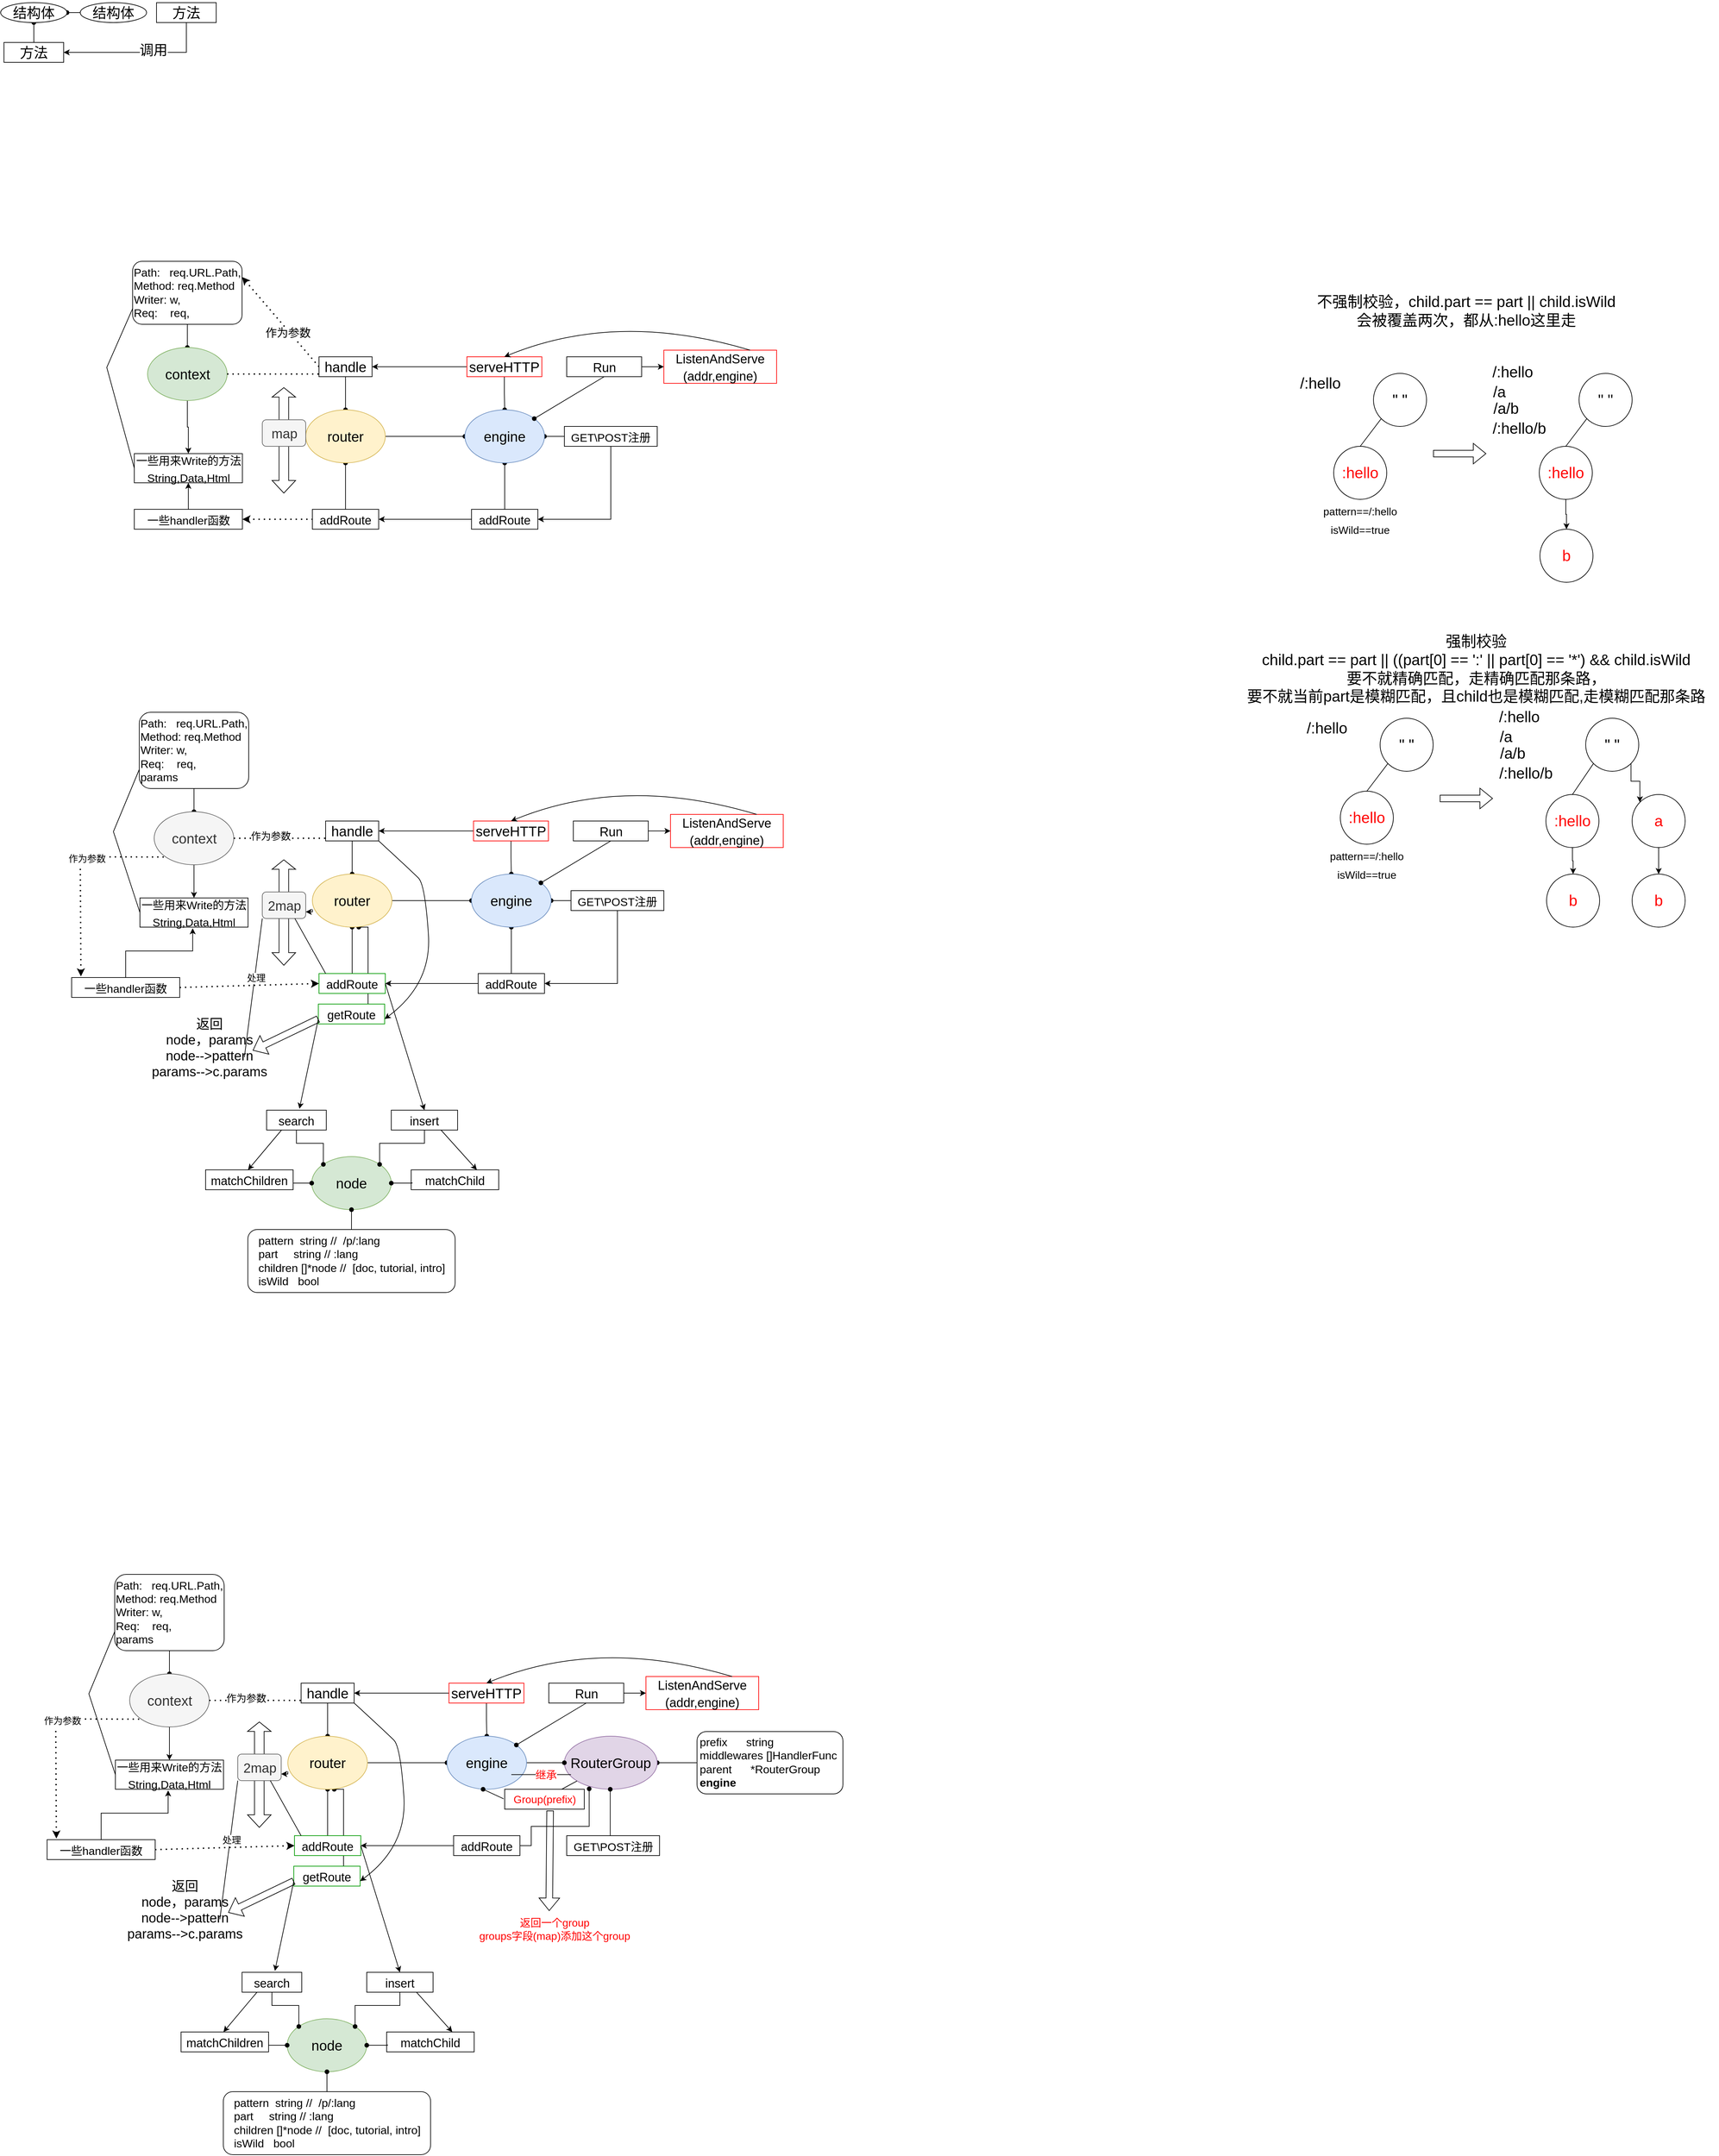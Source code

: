 <mxfile version="20.5.3" type="github">
  <diagram id="BBmWvBnymKctrQ3piECR" name="第 1 页">
    <mxGraphModel dx="2857" dy="714" grid="1" gridSize="10" guides="1" tooltips="1" connect="1" arrows="1" fold="1" page="1" pageScale="1" pageWidth="827" pageHeight="1169" math="0" shadow="0">
      <root>
        <mxCell id="0" />
        <mxCell id="1" parent="0" />
        <mxCell id="XY5Rfa_UpzDAay3s06gO-150" value="" style="edgeStyle=orthogonalEdgeStyle;rounded=0;orthogonalLoop=1;jettySize=auto;html=1;fontSize=21;startArrow=oval;startFill=1;endArrow=none;endFill=0;entryX=0.75;entryY=0;entryDx=0;entryDy=0;" edge="1" parent="1" target="XY5Rfa_UpzDAay3s06gO-118">
          <mxGeometry relative="1" as="geometry">
            <mxPoint x="-580.0" y="1424" as="sourcePoint" />
            <mxPoint x="-580.0" y="1494" as="targetPoint" />
            <Array as="points">
              <mxPoint x="-566" y="1424" />
            </Array>
          </mxGeometry>
        </mxCell>
        <mxCell id="XY5Rfa_UpzDAay3s06gO-114" value="" style="shape=flexArrow;endArrow=classic;startArrow=classic;html=1;rounded=0;strokeWidth=1;fontSize=20;width=14.483;endSize=4.434;" edge="1" parent="1">
          <mxGeometry width="100" height="100" relative="1" as="geometry">
            <mxPoint x="-693" y="770" as="sourcePoint" />
            <mxPoint x="-693" y="610" as="targetPoint" />
          </mxGeometry>
        </mxCell>
        <mxCell id="XY5Rfa_UpzDAay3s06gO-60" value="" style="edgeStyle=orthogonalEdgeStyle;rounded=0;orthogonalLoop=1;jettySize=auto;html=1;fontSize=17;startArrow=none;startFill=0;endArrow=classic;endFill=1;" edge="1" parent="1" source="XY5Rfa_UpzDAay3s06gO-1" target="XY5Rfa_UpzDAay3s06gO-59">
          <mxGeometry relative="1" as="geometry" />
        </mxCell>
        <mxCell id="XY5Rfa_UpzDAay3s06gO-71" value="" style="edgeStyle=orthogonalEdgeStyle;rounded=0;orthogonalLoop=1;jettySize=auto;html=1;fontSize=17;startArrow=oval;startFill=1;endArrow=none;endFill=0;" edge="1" parent="1" source="XY5Rfa_UpzDAay3s06gO-1" target="XY5Rfa_UpzDAay3s06gO-70">
          <mxGeometry relative="1" as="geometry" />
        </mxCell>
        <mxCell id="XY5Rfa_UpzDAay3s06gO-1" value="&lt;font style=&quot;font-size: 21px;&quot;&gt;context&lt;/font&gt;" style="ellipse;whiteSpace=wrap;html=1;fillColor=#d5e8d4;strokeColor=#82b366;" vertex="1" parent="1">
          <mxGeometry x="-898.5" y="550" width="120" height="80" as="geometry" />
        </mxCell>
        <mxCell id="XY5Rfa_UpzDAay3s06gO-26" value="" style="edgeStyle=orthogonalEdgeStyle;rounded=0;orthogonalLoop=1;jettySize=auto;html=1;fontSize=21;startArrow=none;startFill=0;endArrow=oval;endFill=1;exitX=0.5;exitY=1;exitDx=0;exitDy=0;entryX=0.5;entryY=0;entryDx=0;entryDy=0;" edge="1" parent="1" source="XY5Rfa_UpzDAay3s06gO-24" target="XY5Rfa_UpzDAay3s06gO-3">
          <mxGeometry relative="1" as="geometry">
            <mxPoint x="-240" y="589" as="targetPoint" />
            <Array as="points">
              <mxPoint x="-360" y="619" />
              <mxPoint x="-360" y="619" />
            </Array>
          </mxGeometry>
        </mxCell>
        <mxCell id="XY5Rfa_UpzDAay3s06gO-30" value="" style="edgeStyle=orthogonalEdgeStyle;rounded=0;orthogonalLoop=1;jettySize=auto;html=1;fontSize=21;startArrow=oval;startFill=1;endArrow=none;endFill=0;" edge="1" parent="1" source="XY5Rfa_UpzDAay3s06gO-3" target="XY5Rfa_UpzDAay3s06gO-27">
          <mxGeometry relative="1" as="geometry" />
        </mxCell>
        <mxCell id="XY5Rfa_UpzDAay3s06gO-31" value="" style="edgeStyle=orthogonalEdgeStyle;rounded=0;orthogonalLoop=1;jettySize=auto;html=1;fontSize=21;startArrow=oval;startFill=1;endArrow=none;endFill=0;" edge="1" parent="1" source="XY5Rfa_UpzDAay3s06gO-3" target="XY5Rfa_UpzDAay3s06gO-17">
          <mxGeometry relative="1" as="geometry" />
        </mxCell>
        <mxCell id="XY5Rfa_UpzDAay3s06gO-33" style="edgeStyle=orthogonalEdgeStyle;rounded=0;orthogonalLoop=1;jettySize=auto;html=1;exitX=0;exitY=0.5;exitDx=0;exitDy=0;entryX=1;entryY=0.5;entryDx=0;entryDy=0;fontSize=21;startArrow=oval;startFill=1;endArrow=none;endFill=0;" edge="1" parent="1" source="XY5Rfa_UpzDAay3s06gO-3" target="XY5Rfa_UpzDAay3s06gO-7">
          <mxGeometry relative="1" as="geometry" />
        </mxCell>
        <mxCell id="XY5Rfa_UpzDAay3s06gO-3" value="&lt;font style=&quot;font-size: 21px;&quot;&gt;engine&lt;/font&gt;" style="ellipse;whiteSpace=wrap;html=1;fillColor=#dae8fc;strokeColor=#6c8ebf;" vertex="1" parent="1">
          <mxGeometry x="-420" y="644" width="120" height="80" as="geometry" />
        </mxCell>
        <mxCell id="XY5Rfa_UpzDAay3s06gO-19" value="" style="edgeStyle=orthogonalEdgeStyle;rounded=0;orthogonalLoop=1;jettySize=auto;html=1;fontSize=21;startArrow=none;startFill=0;endArrow=oval;endFill=1;exitX=0.5;exitY=1;exitDx=0;exitDy=0;entryX=0.5;entryY=0;entryDx=0;entryDy=0;" edge="1" parent="1" source="XY5Rfa_UpzDAay3s06gO-9" target="XY5Rfa_UpzDAay3s06gO-7">
          <mxGeometry relative="1" as="geometry">
            <mxPoint x="-520" y="644" as="targetPoint" />
          </mxGeometry>
        </mxCell>
        <mxCell id="XY5Rfa_UpzDAay3s06gO-32" value="" style="edgeStyle=orthogonalEdgeStyle;rounded=0;orthogonalLoop=1;jettySize=auto;html=1;fontSize=21;startArrow=oval;startFill=1;endArrow=none;endFill=0;" edge="1" parent="1" source="XY5Rfa_UpzDAay3s06gO-7" target="XY5Rfa_UpzDAay3s06gO-21">
          <mxGeometry relative="1" as="geometry" />
        </mxCell>
        <mxCell id="XY5Rfa_UpzDAay3s06gO-7" value="&lt;font style=&quot;font-size: 21px;&quot;&gt;router&lt;/font&gt;" style="ellipse;whiteSpace=wrap;html=1;fontSize=15;fillColor=#fff2cc;strokeColor=#d6b656;" vertex="1" parent="1">
          <mxGeometry x="-660" y="644" width="120" height="80" as="geometry" />
        </mxCell>
        <mxCell id="XY5Rfa_UpzDAay3s06gO-9" value="handle" style="rounded=0;whiteSpace=wrap;html=1;fontSize=21;" vertex="1" parent="1">
          <mxGeometry x="-640" y="564" width="80" height="30" as="geometry" />
        </mxCell>
        <mxCell id="XY5Rfa_UpzDAay3s06gO-15" value="" style="endArrow=none;dashed=1;html=1;dashPattern=1 3;strokeWidth=2;rounded=0;fontSize=21;" edge="1" parent="1" source="XY5Rfa_UpzDAay3s06gO-1">
          <mxGeometry width="50" height="50" relative="1" as="geometry">
            <mxPoint x="-760" y="664" as="sourcePoint" />
            <mxPoint x="-640" y="590" as="targetPoint" />
          </mxGeometry>
        </mxCell>
        <mxCell id="XY5Rfa_UpzDAay3s06gO-16" value="" style="endArrow=classic;html=1;rounded=0;fontSize=21;exitX=0;exitY=0.5;exitDx=0;exitDy=0;entryX=1;entryY=0.5;entryDx=0;entryDy=0;" edge="1" parent="1" source="XY5Rfa_UpzDAay3s06gO-24" target="XY5Rfa_UpzDAay3s06gO-9">
          <mxGeometry width="50" height="50" relative="1" as="geometry">
            <mxPoint x="-440" y="674" as="sourcePoint" />
            <mxPoint x="-490" y="604" as="targetPoint" />
          </mxGeometry>
        </mxCell>
        <mxCell id="XY5Rfa_UpzDAay3s06gO-17" value="&lt;font style=&quot;font-size: 18px;&quot;&gt;addRoute&lt;/font&gt;" style="rounded=0;whiteSpace=wrap;html=1;fontSize=21;" vertex="1" parent="1">
          <mxGeometry x="-410" y="794" width="100" height="30" as="geometry" />
        </mxCell>
        <mxCell id="XY5Rfa_UpzDAay3s06gO-21" value="&lt;font style=&quot;font-size: 18px;&quot;&gt;addRoute&lt;/font&gt;" style="rounded=0;whiteSpace=wrap;html=1;fontSize=21;" vertex="1" parent="1">
          <mxGeometry x="-650" y="794" width="100" height="30" as="geometry" />
        </mxCell>
        <mxCell id="XY5Rfa_UpzDAay3s06gO-24" value="serveHTTP" style="rounded=0;whiteSpace=wrap;html=1;fontSize=21;strokeColor=#FF0000;" vertex="1" parent="1">
          <mxGeometry x="-417" y="564" width="113" height="30" as="geometry" />
        </mxCell>
        <mxCell id="XY5Rfa_UpzDAay3s06gO-27" value="&lt;font style=&quot;font-size: 17px;&quot;&gt;GET\POST注册&lt;/font&gt;" style="rounded=0;whiteSpace=wrap;html=1;fontSize=21;strokeWidth=1;" vertex="1" parent="1">
          <mxGeometry x="-270" y="669" width="140" height="30" as="geometry" />
        </mxCell>
        <mxCell id="XY5Rfa_UpzDAay3s06gO-37" style="edgeStyle=orthogonalEdgeStyle;rounded=0;orthogonalLoop=1;jettySize=auto;html=1;exitX=0.5;exitY=1;exitDx=0;exitDy=0;entryX=0.5;entryY=0;entryDx=0;entryDy=0;fontSize=21;startArrow=oval;startFill=1;endArrow=none;endFill=0;" edge="1" parent="1" source="XY5Rfa_UpzDAay3s06gO-34" target="XY5Rfa_UpzDAay3s06gO-35">
          <mxGeometry relative="1" as="geometry" />
        </mxCell>
        <mxCell id="XY5Rfa_UpzDAay3s06gO-38" style="edgeStyle=orthogonalEdgeStyle;rounded=0;orthogonalLoop=1;jettySize=auto;html=1;exitX=1;exitY=0.5;exitDx=0;exitDy=0;entryX=0;entryY=0;entryDx=0;entryDy=0;fontSize=21;startArrow=oval;startFill=1;endArrow=none;endFill=0;" edge="1" parent="1" source="XY5Rfa_UpzDAay3s06gO-34" target="XY5Rfa_UpzDAay3s06gO-36">
          <mxGeometry relative="1" as="geometry" />
        </mxCell>
        <mxCell id="XY5Rfa_UpzDAay3s06gO-34" value="结构体" style="ellipse;whiteSpace=wrap;html=1;fontSize=21;" vertex="1" parent="1">
          <mxGeometry x="-1120" y="30" width="100" height="30" as="geometry" />
        </mxCell>
        <mxCell id="XY5Rfa_UpzDAay3s06gO-35" value="方法" style="rounded=0;whiteSpace=wrap;html=1;fontSize=21;" vertex="1" parent="1">
          <mxGeometry x="-1115" y="90" width="90" height="30" as="geometry" />
        </mxCell>
        <mxCell id="XY5Rfa_UpzDAay3s06gO-39" style="edgeStyle=orthogonalEdgeStyle;rounded=0;orthogonalLoop=1;jettySize=auto;html=1;entryX=1;entryY=0.5;entryDx=0;entryDy=0;fontSize=21;startArrow=none;startFill=0;endArrow=classic;endFill=1;exitX=0.5;exitY=1;exitDx=0;exitDy=0;" edge="1" parent="1" source="XY5Rfa_UpzDAay3s06gO-41" target="XY5Rfa_UpzDAay3s06gO-35">
          <mxGeometry relative="1" as="geometry">
            <mxPoint x="-830" y="80" as="sourcePoint" />
            <Array as="points">
              <mxPoint x="-840" y="105" />
            </Array>
          </mxGeometry>
        </mxCell>
        <mxCell id="XY5Rfa_UpzDAay3s06gO-40" value="调用" style="edgeLabel;html=1;align=center;verticalAlign=middle;resizable=0;points=[];fontSize=21;" vertex="1" connectable="0" parent="XY5Rfa_UpzDAay3s06gO-39">
          <mxGeometry x="-0.167" y="-4" relative="1" as="geometry">
            <mxPoint x="1" as="offset" />
          </mxGeometry>
        </mxCell>
        <mxCell id="XY5Rfa_UpzDAay3s06gO-36" value="结构体" style="ellipse;whiteSpace=wrap;html=1;fontSize=21;" vertex="1" parent="1">
          <mxGeometry x="-1000" y="30" width="100" height="30" as="geometry" />
        </mxCell>
        <mxCell id="XY5Rfa_UpzDAay3s06gO-41" value="方法" style="rounded=0;whiteSpace=wrap;html=1;fontSize=21;" vertex="1" parent="1">
          <mxGeometry x="-885" y="30" width="90" height="30" as="geometry" />
        </mxCell>
        <mxCell id="XY5Rfa_UpzDAay3s06gO-43" value="" style="endArrow=classic;html=1;rounded=0;fontSize=21;exitX=0.5;exitY=1;exitDx=0;exitDy=0;entryX=1;entryY=0.5;entryDx=0;entryDy=0;" edge="1" parent="1" source="XY5Rfa_UpzDAay3s06gO-27" target="XY5Rfa_UpzDAay3s06gO-17">
          <mxGeometry width="50" height="50" relative="1" as="geometry">
            <mxPoint x="-138.25" y="764" as="sourcePoint" />
            <mxPoint x="-281.75" y="809" as="targetPoint" />
            <Array as="points">
              <mxPoint x="-200" y="809" />
            </Array>
          </mxGeometry>
        </mxCell>
        <mxCell id="XY5Rfa_UpzDAay3s06gO-52" value="" style="edgeStyle=orthogonalEdgeStyle;rounded=0;orthogonalLoop=1;jettySize=auto;html=1;fontSize=19;startArrow=none;startFill=0;endArrow=classic;endFill=1;" edge="1" parent="1" source="XY5Rfa_UpzDAay3s06gO-45" target="XY5Rfa_UpzDAay3s06gO-51">
          <mxGeometry relative="1" as="geometry" />
        </mxCell>
        <mxCell id="XY5Rfa_UpzDAay3s06gO-45" value="&lt;font style=&quot;font-size: 19px;&quot;&gt;Run&lt;/font&gt;" style="rounded=0;whiteSpace=wrap;html=1;fontSize=21;" vertex="1" parent="1">
          <mxGeometry x="-266.5" y="564" width="113" height="30" as="geometry" />
        </mxCell>
        <mxCell id="XY5Rfa_UpzDAay3s06gO-50" value="" style="endArrow=none;html=1;rounded=0;fontSize=21;entryX=0.5;entryY=1;entryDx=0;entryDy=0;startArrow=oval;startFill=1;" edge="1" parent="1" source="XY5Rfa_UpzDAay3s06gO-3" target="XY5Rfa_UpzDAay3s06gO-45">
          <mxGeometry width="50" height="50" relative="1" as="geometry">
            <mxPoint x="-280" y="654" as="sourcePoint" />
            <mxPoint x="-230" y="604" as="targetPoint" />
          </mxGeometry>
        </mxCell>
        <mxCell id="XY5Rfa_UpzDAay3s06gO-51" value="&lt;font style=&quot;font-size: 19px;&quot;&gt;ListenAndServe&lt;br&gt;(addr,engine)&lt;br&gt;&lt;/font&gt;" style="rounded=0;whiteSpace=wrap;html=1;fontSize=21;strokeColor=#FF0000;" vertex="1" parent="1">
          <mxGeometry x="-120" y="554" width="170" height="50" as="geometry" />
        </mxCell>
        <mxCell id="XY5Rfa_UpzDAay3s06gO-54" value="" style="curved=1;endArrow=classic;html=1;rounded=0;fontSize=17;entryX=0.5;entryY=0;entryDx=0;entryDy=0;" edge="1" parent="1" source="XY5Rfa_UpzDAay3s06gO-51" target="XY5Rfa_UpzDAay3s06gO-24">
          <mxGeometry width="50" height="50" relative="1" as="geometry">
            <mxPoint x="-20" y="554" as="sourcePoint" />
            <mxPoint x="10" y="504" as="targetPoint" />
            <Array as="points">
              <mxPoint x="10" y="554" />
              <mxPoint x="-190" y="494" />
            </Array>
          </mxGeometry>
        </mxCell>
        <mxCell id="XY5Rfa_UpzDAay3s06gO-58" value="" style="endArrow=classic;html=1;rounded=0;fontSize=18;entryX=1;entryY=0.5;entryDx=0;entryDy=0;exitX=0;exitY=0.5;exitDx=0;exitDy=0;" edge="1" parent="1" source="XY5Rfa_UpzDAay3s06gO-17" target="XY5Rfa_UpzDAay3s06gO-21">
          <mxGeometry width="50" height="50" relative="1" as="geometry">
            <mxPoint x="-500" y="804" as="sourcePoint" />
            <mxPoint x="-450" y="754" as="targetPoint" />
          </mxGeometry>
        </mxCell>
        <mxCell id="XY5Rfa_UpzDAay3s06gO-59" value="&lt;font style=&quot;font-size: 17px;&quot;&gt;一些用来Write的方法&lt;br&gt;String,Data,Html&lt;br&gt;&lt;/font&gt;" style="rounded=0;whiteSpace=wrap;html=1;fontSize=21;" vertex="1" parent="1">
          <mxGeometry x="-918.5" y="710" width="163" height="44" as="geometry" />
        </mxCell>
        <mxCell id="XY5Rfa_UpzDAay3s06gO-61" value="&lt;font style=&quot;font-size: 17px;&quot;&gt;一些handler函数&lt;/font&gt;" style="rounded=0;whiteSpace=wrap;html=1;fontSize=21;" vertex="1" parent="1">
          <mxGeometry x="-918.5" y="794" width="163" height="30" as="geometry" />
        </mxCell>
        <mxCell id="XY5Rfa_UpzDAay3s06gO-62" value="" style="endArrow=none;dashed=1;html=1;dashPattern=1 3;strokeWidth=2;rounded=0;fontSize=21;entryX=0;entryY=0.5;entryDx=0;entryDy=0;startArrow=classic;startFill=1;exitX=1;exitY=0.5;exitDx=0;exitDy=0;" edge="1" parent="1" source="XY5Rfa_UpzDAay3s06gO-61" target="XY5Rfa_UpzDAay3s06gO-21">
          <mxGeometry width="50" height="50" relative="1" as="geometry">
            <mxPoint x="-719.133" y="909.995" as="sourcePoint" />
            <mxPoint x="-550" y="832.73" as="targetPoint" />
          </mxGeometry>
        </mxCell>
        <mxCell id="XY5Rfa_UpzDAay3s06gO-63" value="" style="edgeStyle=orthogonalEdgeStyle;rounded=0;orthogonalLoop=1;jettySize=auto;html=1;fontSize=17;startArrow=none;startFill=0;endArrow=classic;endFill=1;exitX=0.5;exitY=0;exitDx=0;exitDy=0;entryX=0.5;entryY=1;entryDx=0;entryDy=0;" edge="1" parent="1" source="XY5Rfa_UpzDAay3s06gO-61" target="XY5Rfa_UpzDAay3s06gO-59">
          <mxGeometry relative="1" as="geometry">
            <mxPoint x="-918.5" y="860" as="sourcePoint" />
            <mxPoint x="-830" y="760" as="targetPoint" />
            <Array as="points">
              <mxPoint x="-837" y="770" />
              <mxPoint x="-837" y="770" />
            </Array>
          </mxGeometry>
        </mxCell>
        <mxCell id="XY5Rfa_UpzDAay3s06gO-70" value="&lt;div style=&quot;text-align: left;&quot;&gt;&lt;span style=&quot;background-color: initial;&quot;&gt;Path:&amp;nbsp; &amp;nbsp;req.URL.Path,&lt;/span&gt;&lt;br&gt;&lt;/div&gt;&lt;div style=&quot;text-align: left;&quot;&gt;Method: req.Method&lt;/div&gt;&lt;div style=&quot;text-align: left;&quot;&gt;&lt;div&gt;Writer: w,&lt;/div&gt;&lt;div&gt;Req:&amp;nbsp; &amp;nbsp; req,&lt;/div&gt;&lt;/div&gt;" style="rounded=1;whiteSpace=wrap;html=1;strokeColor=#000000;strokeWidth=1;fontSize=17;" vertex="1" parent="1">
          <mxGeometry x="-921" y="420" width="165" height="95" as="geometry" />
        </mxCell>
        <mxCell id="XY5Rfa_UpzDAay3s06gO-72" value="" style="endArrow=none;dashed=1;html=1;dashPattern=1 3;strokeWidth=2;rounded=0;fontSize=21;entryX=0;entryY=0.5;entryDx=0;entryDy=0;exitX=1;exitY=0.25;exitDx=0;exitDy=0;startArrow=classic;startFill=1;" edge="1" parent="1" source="XY5Rfa_UpzDAay3s06gO-70" target="XY5Rfa_UpzDAay3s06gO-9">
          <mxGeometry width="50" height="50" relative="1" as="geometry">
            <mxPoint x="-798.5" y="530" as="sourcePoint" />
            <mxPoint x="-660" y="530" as="targetPoint" />
          </mxGeometry>
        </mxCell>
        <mxCell id="XY5Rfa_UpzDAay3s06gO-77" value="作为参数" style="edgeLabel;html=1;align=center;verticalAlign=middle;resizable=0;points=[];fontSize=17;" vertex="1" connectable="0" parent="XY5Rfa_UpzDAay3s06gO-72">
          <mxGeometry x="0.229" y="-4" relative="1" as="geometry">
            <mxPoint y="-1" as="offset" />
          </mxGeometry>
        </mxCell>
        <mxCell id="XY5Rfa_UpzDAay3s06gO-75" value="" style="endArrow=none;html=1;strokeWidth=1;rounded=0;fontSize=21;entryX=0;entryY=0.5;entryDx=0;entryDy=0;exitX=0;exitY=0.75;exitDx=0;exitDy=0;" edge="1" parent="1" source="XY5Rfa_UpzDAay3s06gO-70" target="XY5Rfa_UpzDAay3s06gO-59">
          <mxGeometry width="50" height="50" relative="1" as="geometry">
            <mxPoint x="-963.925" y="612.494" as="sourcePoint" />
            <mxPoint x="-870.75" y="643.17" as="targetPoint" />
            <Array as="points">
              <mxPoint x="-960" y="580" />
            </Array>
          </mxGeometry>
        </mxCell>
        <mxCell id="XY5Rfa_UpzDAay3s06gO-78" value="" style="edgeStyle=orthogonalEdgeStyle;rounded=0;orthogonalLoop=1;jettySize=auto;html=1;fontSize=17;startArrow=none;startFill=0;endArrow=classic;endFill=1;" edge="1" parent="1" source="XY5Rfa_UpzDAay3s06gO-80" target="XY5Rfa_UpzDAay3s06gO-103">
          <mxGeometry relative="1" as="geometry" />
        </mxCell>
        <mxCell id="XY5Rfa_UpzDAay3s06gO-79" value="" style="edgeStyle=orthogonalEdgeStyle;rounded=0;orthogonalLoop=1;jettySize=auto;html=1;fontSize=17;startArrow=oval;startFill=1;endArrow=none;endFill=0;" edge="1" parent="1" source="XY5Rfa_UpzDAay3s06gO-80" target="XY5Rfa_UpzDAay3s06gO-107">
          <mxGeometry relative="1" as="geometry" />
        </mxCell>
        <mxCell id="XY5Rfa_UpzDAay3s06gO-80" value="&lt;font style=&quot;font-size: 21px;&quot;&gt;context&lt;/font&gt;" style="ellipse;whiteSpace=wrap;html=1;fillColor=#f5f5f5;strokeColor=#666666;fontColor=#333333;" vertex="1" parent="1">
          <mxGeometry x="-888.5" y="1250" width="120" height="80" as="geometry" />
        </mxCell>
        <mxCell id="XY5Rfa_UpzDAay3s06gO-81" value="" style="edgeStyle=orthogonalEdgeStyle;rounded=0;orthogonalLoop=1;jettySize=auto;html=1;fontSize=21;startArrow=none;startFill=0;endArrow=oval;endFill=1;exitX=0.5;exitY=1;exitDx=0;exitDy=0;entryX=0.5;entryY=0;entryDx=0;entryDy=0;" edge="1" parent="1" source="XY5Rfa_UpzDAay3s06gO-94" target="XY5Rfa_UpzDAay3s06gO-85">
          <mxGeometry relative="1" as="geometry">
            <mxPoint x="-230" y="1289" as="targetPoint" />
            <Array as="points">
              <mxPoint x="-350" y="1319" />
              <mxPoint x="-350" y="1319" />
            </Array>
          </mxGeometry>
        </mxCell>
        <mxCell id="XY5Rfa_UpzDAay3s06gO-82" value="" style="edgeStyle=orthogonalEdgeStyle;rounded=0;orthogonalLoop=1;jettySize=auto;html=1;fontSize=21;startArrow=oval;startFill=1;endArrow=none;endFill=0;" edge="1" parent="1" source="XY5Rfa_UpzDAay3s06gO-85" target="XY5Rfa_UpzDAay3s06gO-95">
          <mxGeometry relative="1" as="geometry" />
        </mxCell>
        <mxCell id="XY5Rfa_UpzDAay3s06gO-83" value="" style="edgeStyle=orthogonalEdgeStyle;rounded=0;orthogonalLoop=1;jettySize=auto;html=1;fontSize=21;startArrow=oval;startFill=1;endArrow=none;endFill=0;" edge="1" parent="1" source="XY5Rfa_UpzDAay3s06gO-85" target="XY5Rfa_UpzDAay3s06gO-92">
          <mxGeometry relative="1" as="geometry" />
        </mxCell>
        <mxCell id="XY5Rfa_UpzDAay3s06gO-84" style="edgeStyle=orthogonalEdgeStyle;rounded=0;orthogonalLoop=1;jettySize=auto;html=1;exitX=0;exitY=0.5;exitDx=0;exitDy=0;entryX=1;entryY=0.5;entryDx=0;entryDy=0;fontSize=21;startArrow=oval;startFill=1;endArrow=none;endFill=0;" edge="1" parent="1" source="XY5Rfa_UpzDAay3s06gO-85" target="XY5Rfa_UpzDAay3s06gO-88">
          <mxGeometry relative="1" as="geometry" />
        </mxCell>
        <mxCell id="XY5Rfa_UpzDAay3s06gO-85" value="&lt;font style=&quot;font-size: 21px;&quot;&gt;engine&lt;/font&gt;" style="ellipse;whiteSpace=wrap;html=1;fillColor=#dae8fc;strokeColor=#6c8ebf;" vertex="1" parent="1">
          <mxGeometry x="-410" y="1344" width="120" height="80" as="geometry" />
        </mxCell>
        <mxCell id="XY5Rfa_UpzDAay3s06gO-86" value="" style="edgeStyle=orthogonalEdgeStyle;rounded=0;orthogonalLoop=1;jettySize=auto;html=1;fontSize=21;startArrow=none;startFill=0;endArrow=oval;endFill=1;exitX=0.5;exitY=1;exitDx=0;exitDy=0;entryX=0.5;entryY=0;entryDx=0;entryDy=0;" edge="1" parent="1" source="XY5Rfa_UpzDAay3s06gO-89" target="XY5Rfa_UpzDAay3s06gO-88">
          <mxGeometry relative="1" as="geometry">
            <mxPoint x="-510" y="1344" as="targetPoint" />
          </mxGeometry>
        </mxCell>
        <mxCell id="XY5Rfa_UpzDAay3s06gO-87" value="" style="edgeStyle=orthogonalEdgeStyle;rounded=0;orthogonalLoop=1;jettySize=auto;html=1;fontSize=21;startArrow=oval;startFill=1;endArrow=none;endFill=0;" edge="1" parent="1" source="XY5Rfa_UpzDAay3s06gO-88" target="XY5Rfa_UpzDAay3s06gO-93">
          <mxGeometry relative="1" as="geometry" />
        </mxCell>
        <mxCell id="XY5Rfa_UpzDAay3s06gO-88" value="&lt;font style=&quot;font-size: 21px;&quot;&gt;router&lt;/font&gt;" style="ellipse;whiteSpace=wrap;html=1;fontSize=15;fillColor=#fff2cc;strokeColor=#d6b656;" vertex="1" parent="1">
          <mxGeometry x="-650" y="1344" width="120" height="80" as="geometry" />
        </mxCell>
        <mxCell id="XY5Rfa_UpzDAay3s06gO-89" value="handle" style="rounded=0;whiteSpace=wrap;html=1;fontSize=21;" vertex="1" parent="1">
          <mxGeometry x="-630" y="1264" width="80" height="30" as="geometry" />
        </mxCell>
        <mxCell id="XY5Rfa_UpzDAay3s06gO-90" value="" style="endArrow=none;dashed=1;html=1;dashPattern=1 3;strokeWidth=2;rounded=0;fontSize=21;" edge="1" parent="1" source="XY5Rfa_UpzDAay3s06gO-80">
          <mxGeometry width="50" height="50" relative="1" as="geometry">
            <mxPoint x="-750" y="1364" as="sourcePoint" />
            <mxPoint x="-630" y="1290" as="targetPoint" />
          </mxGeometry>
        </mxCell>
        <mxCell id="XY5Rfa_UpzDAay3s06gO-143" value="作为参数" style="edgeLabel;html=1;align=center;verticalAlign=middle;resizable=0;points=[];fontSize=15;" vertex="1" connectable="0" parent="XY5Rfa_UpzDAay3s06gO-90">
          <mxGeometry x="-0.209" y="4" relative="1" as="geometry">
            <mxPoint as="offset" />
          </mxGeometry>
        </mxCell>
        <mxCell id="XY5Rfa_UpzDAay3s06gO-91" value="" style="endArrow=classic;html=1;rounded=0;fontSize=21;exitX=0;exitY=0.5;exitDx=0;exitDy=0;entryX=1;entryY=0.5;entryDx=0;entryDy=0;" edge="1" parent="1" source="XY5Rfa_UpzDAay3s06gO-94" target="XY5Rfa_UpzDAay3s06gO-89">
          <mxGeometry width="50" height="50" relative="1" as="geometry">
            <mxPoint x="-430" y="1374" as="sourcePoint" />
            <mxPoint x="-480" y="1304" as="targetPoint" />
          </mxGeometry>
        </mxCell>
        <mxCell id="XY5Rfa_UpzDAay3s06gO-92" value="&lt;font style=&quot;font-size: 18px;&quot;&gt;addRoute&lt;/font&gt;" style="rounded=0;whiteSpace=wrap;html=1;fontSize=21;" vertex="1" parent="1">
          <mxGeometry x="-400" y="1494" width="100" height="30" as="geometry" />
        </mxCell>
        <mxCell id="XY5Rfa_UpzDAay3s06gO-93" value="&lt;font style=&quot;font-size: 18px;&quot;&gt;addRoute&lt;/font&gt;" style="rounded=0;whiteSpace=wrap;html=1;fontSize=21;strokeColor=#009900;" vertex="1" parent="1">
          <mxGeometry x="-640" y="1494" width="100" height="30" as="geometry" />
        </mxCell>
        <mxCell id="XY5Rfa_UpzDAay3s06gO-94" value="serveHTTP" style="rounded=0;whiteSpace=wrap;html=1;fontSize=21;strokeColor=#FF0000;" vertex="1" parent="1">
          <mxGeometry x="-407" y="1264" width="113" height="30" as="geometry" />
        </mxCell>
        <mxCell id="XY5Rfa_UpzDAay3s06gO-95" value="&lt;font style=&quot;font-size: 17px;&quot;&gt;GET\POST注册&lt;/font&gt;" style="rounded=0;whiteSpace=wrap;html=1;fontSize=21;strokeWidth=1;" vertex="1" parent="1">
          <mxGeometry x="-260" y="1369" width="140" height="30" as="geometry" />
        </mxCell>
        <mxCell id="XY5Rfa_UpzDAay3s06gO-96" value="" style="endArrow=classic;html=1;rounded=0;fontSize=21;exitX=0.5;exitY=1;exitDx=0;exitDy=0;entryX=1;entryY=0.5;entryDx=0;entryDy=0;" edge="1" parent="1" source="XY5Rfa_UpzDAay3s06gO-95" target="XY5Rfa_UpzDAay3s06gO-92">
          <mxGeometry width="50" height="50" relative="1" as="geometry">
            <mxPoint x="-128.25" y="1464" as="sourcePoint" />
            <mxPoint x="-271.75" y="1509" as="targetPoint" />
            <Array as="points">
              <mxPoint x="-190" y="1509" />
            </Array>
          </mxGeometry>
        </mxCell>
        <mxCell id="XY5Rfa_UpzDAay3s06gO-97" value="" style="edgeStyle=orthogonalEdgeStyle;rounded=0;orthogonalLoop=1;jettySize=auto;html=1;fontSize=19;startArrow=none;startFill=0;endArrow=classic;endFill=1;" edge="1" parent="1" source="XY5Rfa_UpzDAay3s06gO-98" target="XY5Rfa_UpzDAay3s06gO-100">
          <mxGeometry relative="1" as="geometry" />
        </mxCell>
        <mxCell id="XY5Rfa_UpzDAay3s06gO-98" value="&lt;font style=&quot;font-size: 19px;&quot;&gt;Run&lt;/font&gt;" style="rounded=0;whiteSpace=wrap;html=1;fontSize=21;" vertex="1" parent="1">
          <mxGeometry x="-256.5" y="1264" width="113" height="30" as="geometry" />
        </mxCell>
        <mxCell id="XY5Rfa_UpzDAay3s06gO-99" value="" style="endArrow=none;html=1;rounded=0;fontSize=21;entryX=0.5;entryY=1;entryDx=0;entryDy=0;startArrow=oval;startFill=1;" edge="1" parent="1" source="XY5Rfa_UpzDAay3s06gO-85" target="XY5Rfa_UpzDAay3s06gO-98">
          <mxGeometry width="50" height="50" relative="1" as="geometry">
            <mxPoint x="-270" y="1354" as="sourcePoint" />
            <mxPoint x="-220" y="1304" as="targetPoint" />
          </mxGeometry>
        </mxCell>
        <mxCell id="XY5Rfa_UpzDAay3s06gO-100" value="&lt;font style=&quot;font-size: 19px;&quot;&gt;ListenAndServe&lt;br&gt;(addr,engine)&lt;br&gt;&lt;/font&gt;" style="rounded=0;whiteSpace=wrap;html=1;fontSize=21;strokeColor=#FF0000;" vertex="1" parent="1">
          <mxGeometry x="-110" y="1254" width="170" height="50" as="geometry" />
        </mxCell>
        <mxCell id="XY5Rfa_UpzDAay3s06gO-101" value="" style="curved=1;endArrow=classic;html=1;rounded=0;fontSize=17;entryX=0.5;entryY=0;entryDx=0;entryDy=0;" edge="1" parent="1" source="XY5Rfa_UpzDAay3s06gO-100" target="XY5Rfa_UpzDAay3s06gO-94">
          <mxGeometry width="50" height="50" relative="1" as="geometry">
            <mxPoint x="-10" y="1254" as="sourcePoint" />
            <mxPoint x="20" y="1204" as="targetPoint" />
            <Array as="points">
              <mxPoint x="20" y="1254" />
              <mxPoint x="-180" y="1194" />
            </Array>
          </mxGeometry>
        </mxCell>
        <mxCell id="XY5Rfa_UpzDAay3s06gO-102" value="" style="endArrow=classic;html=1;rounded=0;fontSize=18;entryX=1;entryY=0.5;entryDx=0;entryDy=0;exitX=0;exitY=0.5;exitDx=0;exitDy=0;" edge="1" parent="1" source="XY5Rfa_UpzDAay3s06gO-92" target="XY5Rfa_UpzDAay3s06gO-93">
          <mxGeometry width="50" height="50" relative="1" as="geometry">
            <mxPoint x="-490" y="1504" as="sourcePoint" />
            <mxPoint x="-440" y="1454" as="targetPoint" />
          </mxGeometry>
        </mxCell>
        <mxCell id="XY5Rfa_UpzDAay3s06gO-103" value="&lt;font style=&quot;font-size: 17px;&quot;&gt;一些用来Write的方法&lt;br&gt;String,Data,Html&lt;br&gt;&lt;/font&gt;" style="rounded=0;whiteSpace=wrap;html=1;fontSize=21;" vertex="1" parent="1">
          <mxGeometry x="-910" y="1380" width="163" height="44" as="geometry" />
        </mxCell>
        <mxCell id="XY5Rfa_UpzDAay3s06gO-104" value="&lt;font style=&quot;font-size: 17px;&quot;&gt;一些handler函数&lt;/font&gt;" style="rounded=0;whiteSpace=wrap;html=1;fontSize=21;" vertex="1" parent="1">
          <mxGeometry x="-1013" y="1500" width="163" height="30" as="geometry" />
        </mxCell>
        <mxCell id="XY5Rfa_UpzDAay3s06gO-105" value="" style="endArrow=none;dashed=1;html=1;dashPattern=1 3;strokeWidth=2;rounded=0;fontSize=21;entryX=1;entryY=0.5;entryDx=0;entryDy=0;startArrow=classic;startFill=1;exitX=0;exitY=0.5;exitDx=0;exitDy=0;" edge="1" parent="1" source="XY5Rfa_UpzDAay3s06gO-93" target="XY5Rfa_UpzDAay3s06gO-104">
          <mxGeometry width="50" height="50" relative="1" as="geometry">
            <mxPoint x="-650" y="1460" as="sourcePoint" />
            <mxPoint x="-540" y="1532.73" as="targetPoint" />
          </mxGeometry>
        </mxCell>
        <mxCell id="XY5Rfa_UpzDAay3s06gO-106" value="" style="edgeStyle=orthogonalEdgeStyle;rounded=0;orthogonalLoop=1;jettySize=auto;html=1;fontSize=17;startArrow=none;startFill=0;endArrow=classic;endFill=1;exitX=0.5;exitY=0;exitDx=0;exitDy=0;entryX=0.488;entryY=1.039;entryDx=0;entryDy=0;entryPerimeter=0;" edge="1" parent="1" source="XY5Rfa_UpzDAay3s06gO-104" target="XY5Rfa_UpzDAay3s06gO-103">
          <mxGeometry relative="1" as="geometry">
            <mxPoint x="-908.5" y="1560" as="sourcePoint" />
            <mxPoint x="-850" y="1430" as="targetPoint" />
            <Array as="points">
              <mxPoint x="-931" y="1460" />
              <mxPoint x="-830" y="1460" />
            </Array>
          </mxGeometry>
        </mxCell>
        <mxCell id="XY5Rfa_UpzDAay3s06gO-107" value="&lt;div style=&quot;text-align: left;&quot;&gt;&lt;span style=&quot;background-color: initial;&quot;&gt;Path:&amp;nbsp; &amp;nbsp;req.URL.Path,&lt;/span&gt;&lt;br&gt;&lt;/div&gt;&lt;div style=&quot;text-align: left;&quot;&gt;Method: req.Method&lt;/div&gt;&lt;div style=&quot;text-align: left;&quot;&gt;&lt;div&gt;Writer: w,&lt;/div&gt;&lt;div&gt;Req:&amp;nbsp; &amp;nbsp; req,&lt;/div&gt;&lt;div&gt;params&lt;/div&gt;&lt;/div&gt;" style="rounded=1;whiteSpace=wrap;html=1;strokeColor=#000000;strokeWidth=1;fontSize=17;" vertex="1" parent="1">
          <mxGeometry x="-911" y="1100" width="165" height="115" as="geometry" />
        </mxCell>
        <mxCell id="XY5Rfa_UpzDAay3s06gO-110" value="" style="endArrow=none;html=1;strokeWidth=1;rounded=0;fontSize=21;entryX=0;entryY=0.5;entryDx=0;entryDy=0;exitX=0;exitY=0.75;exitDx=0;exitDy=0;" edge="1" parent="1" source="XY5Rfa_UpzDAay3s06gO-107" target="XY5Rfa_UpzDAay3s06gO-103">
          <mxGeometry width="50" height="50" relative="1" as="geometry">
            <mxPoint x="-953.925" y="1312.494" as="sourcePoint" />
            <mxPoint x="-860.75" y="1343.17" as="targetPoint" />
            <Array as="points">
              <mxPoint x="-950" y="1280" />
            </Array>
          </mxGeometry>
        </mxCell>
        <mxCell id="XY5Rfa_UpzDAay3s06gO-111" value="&lt;div style=&quot;text-align: left; font-size: 20px;&quot;&gt;map&lt;/div&gt;" style="rounded=1;whiteSpace=wrap;html=1;strokeColor=#666666;strokeWidth=1;fontSize=20;spacing=2;fillColor=#f5f5f5;fontColor=#333333;" vertex="1" parent="1">
          <mxGeometry x="-725.5" y="659" width="65.5" height="40" as="geometry" />
        </mxCell>
        <mxCell id="XY5Rfa_UpzDAay3s06gO-115" value="&lt;font style=&quot;font-size: 21px;&quot;&gt;node&lt;/font&gt;" style="ellipse;whiteSpace=wrap;html=1;fontSize=15;fillColor=#d5e8d4;strokeColor=#82b366;" vertex="1" parent="1">
          <mxGeometry x="-651" y="1770" width="120" height="80" as="geometry" />
        </mxCell>
        <mxCell id="XY5Rfa_UpzDAay3s06gO-116" value="&lt;div style=&quot;text-align: left;&quot;&gt;&lt;div&gt;pattern&amp;nbsp; string //&amp;nbsp; /p/:lang&lt;/div&gt;&lt;div&gt;&lt;span style=&quot;&quot;&gt;	&lt;/span&gt;part&amp;nbsp; &amp;nbsp; &amp;nbsp;string // :lang&lt;/div&gt;&lt;div&gt;&lt;span style=&quot;&quot;&gt;	&lt;/span&gt;children []*node //&amp;nbsp; [doc, tutorial, intro]&lt;/div&gt;&lt;div&gt;&lt;span style=&quot;&quot;&gt;	&lt;/span&gt;isWild&amp;nbsp; &amp;nbsp;bool&amp;nbsp;&lt;/div&gt;&lt;/div&gt;" style="rounded=1;whiteSpace=wrap;html=1;strokeColor=#000000;strokeWidth=1;fontSize=17;" vertex="1" parent="1">
          <mxGeometry x="-747.25" y="1880" width="312.5" height="95" as="geometry" />
        </mxCell>
        <mxCell id="XY5Rfa_UpzDAay3s06gO-118" value="&lt;font style=&quot;font-size: 18px;&quot;&gt;getRoute&lt;/font&gt;" style="rounded=0;whiteSpace=wrap;html=1;fontSize=21;strokeColor=#009900;" vertex="1" parent="1">
          <mxGeometry x="-641" y="1540" width="100" height="30" as="geometry" />
        </mxCell>
        <mxCell id="XY5Rfa_UpzDAay3s06gO-119" value="&lt;font style=&quot;font-size: 18px;&quot;&gt;insert&lt;/font&gt;" style="rounded=0;whiteSpace=wrap;html=1;fontSize=21;" vertex="1" parent="1">
          <mxGeometry x="-531" y="1700" width="100" height="30" as="geometry" />
        </mxCell>
        <mxCell id="XY5Rfa_UpzDAay3s06gO-120" value="&lt;font style=&quot;font-size: 18px;&quot;&gt;search&lt;/font&gt;" style="rounded=0;whiteSpace=wrap;html=1;fontSize=21;" vertex="1" parent="1">
          <mxGeometry x="-719" y="1700" width="90" height="30" as="geometry" />
        </mxCell>
        <mxCell id="XY5Rfa_UpzDAay3s06gO-121" value="" style="shape=flexArrow;endArrow=classic;startArrow=classic;html=1;rounded=0;strokeWidth=1;fontSize=20;width=14.483;endSize=4.434;" edge="1" parent="1">
          <mxGeometry width="100" height="100" relative="1" as="geometry">
            <mxPoint x="-693" y="1482" as="sourcePoint" />
            <mxPoint x="-693" y="1322" as="targetPoint" />
          </mxGeometry>
        </mxCell>
        <mxCell id="XY5Rfa_UpzDAay3s06gO-147" style="edgeStyle=orthogonalEdgeStyle;rounded=0;orthogonalLoop=1;jettySize=auto;html=1;exitX=1;exitY=0.75;exitDx=0;exitDy=0;entryX=0;entryY=0.666;entryDx=0;entryDy=0;entryPerimeter=0;strokeWidth=1;fontSize=14;startArrow=classic;startFill=1;endArrow=none;endFill=0;" edge="1" parent="1" source="XY5Rfa_UpzDAay3s06gO-122" target="XY5Rfa_UpzDAay3s06gO-88">
          <mxGeometry relative="1" as="geometry" />
        </mxCell>
        <mxCell id="XY5Rfa_UpzDAay3s06gO-122" value="&lt;div style=&quot;text-align: left; font-size: 20px;&quot;&gt;2map&lt;/div&gt;" style="rounded=1;whiteSpace=wrap;html=1;strokeColor=#666666;strokeWidth=1;fontSize=20;spacing=2;fillColor=#f5f5f5;fontColor=#333333;" vertex="1" parent="1">
          <mxGeometry x="-725.5" y="1371" width="65.5" height="40" as="geometry" />
        </mxCell>
        <mxCell id="XY5Rfa_UpzDAay3s06gO-123" value="" style="endArrow=classic;html=1;rounded=0;fontSize=18;exitX=0;exitY=0.75;exitDx=0;exitDy=0;entryX=0.55;entryY=-0.072;entryDx=0;entryDy=0;entryPerimeter=0;" edge="1" parent="1" source="XY5Rfa_UpzDAay3s06gO-118" target="XY5Rfa_UpzDAay3s06gO-120">
          <mxGeometry width="50" height="50" relative="1" as="geometry">
            <mxPoint x="-660" y="1580" as="sourcePoint" />
            <mxPoint x="-680" y="1580" as="targetPoint" />
          </mxGeometry>
        </mxCell>
        <mxCell id="XY5Rfa_UpzDAay3s06gO-124" value="" style="endArrow=classic;html=1;rounded=0;fontSize=18;entryX=0.5;entryY=0;entryDx=0;entryDy=0;exitX=1;exitY=0.5;exitDx=0;exitDy=0;" edge="1" parent="1" source="XY5Rfa_UpzDAay3s06gO-93" target="XY5Rfa_UpzDAay3s06gO-119">
          <mxGeometry width="50" height="50" relative="1" as="geometry">
            <mxPoint x="-540" y="1542.06" as="sourcePoint" />
            <mxPoint x="-440" y="1620" as="targetPoint" />
          </mxGeometry>
        </mxCell>
        <mxCell id="XY5Rfa_UpzDAay3s06gO-125" value="&lt;font style=&quot;font-size: 18px;&quot;&gt;matchChildren&lt;/font&gt;" style="rounded=0;whiteSpace=wrap;html=1;fontSize=21;" vertex="1" parent="1">
          <mxGeometry x="-811" y="1790" width="132" height="30" as="geometry" />
        </mxCell>
        <mxCell id="XY5Rfa_UpzDAay3s06gO-126" value="&lt;font style=&quot;font-size: 18px;&quot;&gt;matchChild&lt;/font&gt;" style="rounded=0;whiteSpace=wrap;html=1;fontSize=21;" vertex="1" parent="1">
          <mxGeometry x="-501" y="1790" width="132" height="30" as="geometry" />
        </mxCell>
        <mxCell id="XY5Rfa_UpzDAay3s06gO-127" style="edgeStyle=orthogonalEdgeStyle;rounded=0;orthogonalLoop=1;jettySize=auto;html=1;exitX=0;exitY=0.5;exitDx=0;exitDy=0;fontSize=21;startArrow=oval;startFill=1;endArrow=none;endFill=0;entryX=1;entryY=0.75;entryDx=0;entryDy=0;" edge="1" parent="1" source="XY5Rfa_UpzDAay3s06gO-115" target="XY5Rfa_UpzDAay3s06gO-125">
          <mxGeometry relative="1" as="geometry">
            <mxPoint x="-649" y="1805.14" as="sourcePoint" />
            <mxPoint x="-679" y="1804.81" as="targetPoint" />
          </mxGeometry>
        </mxCell>
        <mxCell id="XY5Rfa_UpzDAay3s06gO-128" style="edgeStyle=orthogonalEdgeStyle;rounded=0;orthogonalLoop=1;jettySize=auto;html=1;exitX=1;exitY=0.5;exitDx=0;exitDy=0;fontSize=21;startArrow=oval;startFill=1;endArrow=none;endFill=0;entryX=0.01;entryY=0.633;entryDx=0;entryDy=0;entryPerimeter=0;" edge="1" parent="1" source="XY5Rfa_UpzDAay3s06gO-115" target="XY5Rfa_UpzDAay3s06gO-126">
          <mxGeometry relative="1" as="geometry">
            <mxPoint x="-521" y="1755.19" as="sourcePoint" />
            <mxPoint x="-549" y="1750" as="targetPoint" />
          </mxGeometry>
        </mxCell>
        <mxCell id="XY5Rfa_UpzDAay3s06gO-129" style="edgeStyle=orthogonalEdgeStyle;rounded=0;orthogonalLoop=1;jettySize=auto;html=1;exitX=0;exitY=0;exitDx=0;exitDy=0;fontSize=21;startArrow=oval;startFill=1;endArrow=none;endFill=0;entryX=0.5;entryY=1;entryDx=0;entryDy=0;" edge="1" parent="1" source="XY5Rfa_UpzDAay3s06gO-115" target="XY5Rfa_UpzDAay3s06gO-120">
          <mxGeometry relative="1" as="geometry">
            <mxPoint x="-651" y="1750.0" as="sourcePoint" />
            <mxPoint x="-679" y="1752.5" as="targetPoint" />
          </mxGeometry>
        </mxCell>
        <mxCell id="XY5Rfa_UpzDAay3s06gO-130" style="edgeStyle=orthogonalEdgeStyle;rounded=0;orthogonalLoop=1;jettySize=auto;html=1;exitX=1;exitY=0;exitDx=0;exitDy=0;fontSize=21;startArrow=oval;startFill=1;endArrow=none;endFill=0;entryX=0.5;entryY=1;entryDx=0;entryDy=0;" edge="1" parent="1" source="XY5Rfa_UpzDAay3s06gO-115" target="XY5Rfa_UpzDAay3s06gO-119">
          <mxGeometry relative="1" as="geometry">
            <mxPoint x="-520.996" y="1761.716" as="sourcePoint" />
            <mxPoint x="-573.57" y="1710.0" as="targetPoint" />
          </mxGeometry>
        </mxCell>
        <mxCell id="XY5Rfa_UpzDAay3s06gO-131" value="" style="endArrow=classic;html=1;rounded=0;fontSize=18;exitX=0.25;exitY=1;exitDx=0;exitDy=0;entryX=0.55;entryY=-0.072;entryDx=0;entryDy=0;entryPerimeter=0;" edge="1" parent="1" source="XY5Rfa_UpzDAay3s06gO-120">
          <mxGeometry width="50" height="50" relative="1" as="geometry">
            <mxPoint x="-696.5" y="1708.66" as="sourcePoint" />
            <mxPoint x="-747" y="1790" as="targetPoint" />
          </mxGeometry>
        </mxCell>
        <mxCell id="XY5Rfa_UpzDAay3s06gO-132" value="" style="endArrow=classic;html=1;rounded=0;fontSize=18;exitX=0.75;exitY=1;exitDx=0;exitDy=0;entryX=0.75;entryY=0;entryDx=0;entryDy=0;" edge="1" parent="1" source="XY5Rfa_UpzDAay3s06gO-119" target="XY5Rfa_UpzDAay3s06gO-126">
          <mxGeometry width="50" height="50" relative="1" as="geometry">
            <mxPoint x="-352.5" y="1710" as="sourcePoint" />
            <mxPoint x="-391.0" y="1770" as="targetPoint" />
          </mxGeometry>
        </mxCell>
        <mxCell id="XY5Rfa_UpzDAay3s06gO-134" style="edgeStyle=orthogonalEdgeStyle;rounded=0;orthogonalLoop=1;jettySize=auto;html=1;exitX=0.5;exitY=1;exitDx=0;exitDy=0;fontSize=21;startArrow=oval;startFill=1;endArrow=none;endFill=0;entryX=0.5;entryY=0;entryDx=0;entryDy=0;" edge="1" parent="1" source="XY5Rfa_UpzDAay3s06gO-115" target="XY5Rfa_UpzDAay3s06gO-116">
          <mxGeometry relative="1" as="geometry">
            <mxPoint x="-641.0" y="1820" as="sourcePoint" />
            <mxPoint x="-669" y="1822.5" as="targetPoint" />
          </mxGeometry>
        </mxCell>
        <mxCell id="XY5Rfa_UpzDAay3s06gO-135" value="" style="curved=1;endArrow=classic;html=1;rounded=0;strokeWidth=1;fontSize=20;entryX=1;entryY=0.75;entryDx=0;entryDy=0;exitX=1;exitY=1;exitDx=0;exitDy=0;" edge="1" parent="1" source="XY5Rfa_UpzDAay3s06gO-89" target="XY5Rfa_UpzDAay3s06gO-118">
          <mxGeometry width="50" height="50" relative="1" as="geometry">
            <mxPoint x="-630" y="1310" as="sourcePoint" />
            <mxPoint x="-450" y="1440" as="targetPoint" />
            <Array as="points">
              <mxPoint x="-500" y="1340" />
              <mxPoint x="-480" y="1360" />
              <mxPoint x="-470" y="1510" />
            </Array>
          </mxGeometry>
        </mxCell>
        <mxCell id="XY5Rfa_UpzDAay3s06gO-136" value="" style="shape=flexArrow;endArrow=classic;html=1;rounded=0;strokeWidth=1;fontSize=20;exitX=0;exitY=0.75;exitDx=0;exitDy=0;entryX=0.81;entryY=0.667;entryDx=0;entryDy=0;entryPerimeter=0;" edge="1" parent="1" source="XY5Rfa_UpzDAay3s06gO-118" target="XY5Rfa_UpzDAay3s06gO-137">
          <mxGeometry width="50" height="50" relative="1" as="geometry">
            <mxPoint x="-650" y="1550" as="sourcePoint" />
            <mxPoint x="-710" y="1553" as="targetPoint" />
          </mxGeometry>
        </mxCell>
        <mxCell id="XY5Rfa_UpzDAay3s06gO-137" value="返回&lt;br&gt;node，params&lt;br&gt;node--&amp;gt;pattern&lt;br&gt;params--&amp;gt;c.params" style="text;html=1;strokeColor=none;fillColor=none;align=center;verticalAlign=middle;whiteSpace=wrap;rounded=0;strokeWidth=1;fontSize=20;" vertex="1" parent="1">
          <mxGeometry x="-910" y="1590" width="210" height="30" as="geometry" />
        </mxCell>
        <mxCell id="XY5Rfa_UpzDAay3s06gO-139" value="" style="endArrow=none;dashed=1;html=1;dashPattern=1 3;strokeWidth=2;rounded=0;fontSize=21;exitX=0.086;exitY=-0.058;exitDx=0;exitDy=0;startArrow=classic;startFill=1;entryX=0;entryY=1;entryDx=0;entryDy=0;exitPerimeter=0;" edge="1" parent="1" source="XY5Rfa_UpzDAay3s06gO-104" target="XY5Rfa_UpzDAay3s06gO-80">
          <mxGeometry width="50" height="50" relative="1" as="geometry">
            <mxPoint x="-974" y="1471.5" as="sourcePoint" />
            <mxPoint x="-1090" y="1360" as="targetPoint" />
            <Array as="points">
              <mxPoint x="-1000" y="1318" />
            </Array>
          </mxGeometry>
        </mxCell>
        <mxCell id="XY5Rfa_UpzDAay3s06gO-140" value="作为参数" style="edgeLabel;html=1;align=center;verticalAlign=middle;resizable=0;points=[];fontSize=14;" vertex="1" connectable="0" parent="XY5Rfa_UpzDAay3s06gO-139">
          <mxGeometry x="0.229" y="-4" relative="1" as="geometry">
            <mxPoint y="-1" as="offset" />
          </mxGeometry>
        </mxCell>
        <mxCell id="XY5Rfa_UpzDAay3s06gO-144" value="" style="endArrow=none;html=1;rounded=0;strokeWidth=1;fontSize=14;entryX=0.75;entryY=1;entryDx=0;entryDy=0;" edge="1" parent="1" target="XY5Rfa_UpzDAay3s06gO-122">
          <mxGeometry width="50" height="50" relative="1" as="geometry">
            <mxPoint x="-630" y="1494" as="sourcePoint" />
            <mxPoint x="-580" y="1444" as="targetPoint" />
          </mxGeometry>
        </mxCell>
        <mxCell id="XY5Rfa_UpzDAay3s06gO-148" value="" style="endArrow=none;html=1;rounded=0;strokeWidth=1;fontSize=14;exitX=0.75;exitY=1;exitDx=0;exitDy=0;entryX=0;entryY=1;entryDx=0;entryDy=0;" edge="1" parent="1" source="XY5Rfa_UpzDAay3s06gO-137" target="XY5Rfa_UpzDAay3s06gO-122">
          <mxGeometry width="50" height="50" relative="1" as="geometry">
            <mxPoint x="-768.5" y="1560" as="sourcePoint" />
            <mxPoint x="-732.5" y="1417" as="targetPoint" />
          </mxGeometry>
        </mxCell>
        <mxCell id="XY5Rfa_UpzDAay3s06gO-149" value="处理" style="edgeLabel;html=1;align=center;verticalAlign=middle;resizable=0;points=[];fontSize=14;" vertex="1" connectable="0" parent="XY5Rfa_UpzDAay3s06gO-148">
          <mxGeometry x="0.143" y="-2" relative="1" as="geometry">
            <mxPoint as="offset" />
          </mxGeometry>
        </mxCell>
        <mxCell id="XY5Rfa_UpzDAay3s06gO-151" value="&lt;font style=&quot;font-size: 23px;&quot;&gt;&quot; &quot;&lt;/font&gt;" style="ellipse;whiteSpace=wrap;html=1;aspect=fixed;strokeWidth=1;fontSize=14;" vertex="1" parent="1">
          <mxGeometry x="950" y="589" width="80" height="80" as="geometry" />
        </mxCell>
        <mxCell id="XY5Rfa_UpzDAay3s06gO-152" value="&lt;font color=&quot;#ff0000&quot; style=&quot;font-size: 23px;&quot;&gt;:hello&lt;/font&gt;" style="ellipse;whiteSpace=wrap;html=1;aspect=fixed;strokeWidth=1;fontSize=14;" vertex="1" parent="1">
          <mxGeometry x="890" y="699" width="80" height="80" as="geometry" />
        </mxCell>
        <mxCell id="XY5Rfa_UpzDAay3s06gO-153" value="/:hello" style="text;html=1;strokeColor=none;fillColor=none;align=center;verticalAlign=middle;whiteSpace=wrap;rounded=0;strokeWidth=1;fontSize=23;" vertex="1" parent="1">
          <mxGeometry x="840" y="589" width="60" height="30" as="geometry" />
        </mxCell>
        <mxCell id="XY5Rfa_UpzDAay3s06gO-155" value="" style="endArrow=none;html=1;rounded=0;strokeWidth=1;fontSize=23;entryX=0;entryY=1;entryDx=0;entryDy=0;exitX=0.5;exitY=0;exitDx=0;exitDy=0;" edge="1" parent="1" source="XY5Rfa_UpzDAay3s06gO-152" target="XY5Rfa_UpzDAay3s06gO-151">
          <mxGeometry width="50" height="50" relative="1" as="geometry">
            <mxPoint x="960" y="730" as="sourcePoint" />
            <mxPoint x="1010" y="680" as="targetPoint" />
          </mxGeometry>
        </mxCell>
        <mxCell id="XY5Rfa_UpzDAay3s06gO-156" value="" style="shape=flexArrow;endArrow=classic;html=1;rounded=0;strokeWidth=1;fontSize=23;fontColor=#FF0000;" edge="1" parent="1">
          <mxGeometry width="50" height="50" relative="1" as="geometry">
            <mxPoint x="1040" y="710" as="sourcePoint" />
            <mxPoint x="1120" y="710" as="targetPoint" />
          </mxGeometry>
        </mxCell>
        <mxCell id="XY5Rfa_UpzDAay3s06gO-157" value="&lt;font style=&quot;font-size: 23px;&quot;&gt;&quot; &quot;&lt;/font&gt;" style="ellipse;whiteSpace=wrap;html=1;aspect=fixed;strokeWidth=1;fontSize=14;" vertex="1" parent="1">
          <mxGeometry x="1260" y="589" width="80" height="80" as="geometry" />
        </mxCell>
        <mxCell id="XY5Rfa_UpzDAay3s06gO-158" value="&lt;font color=&quot;#ff0000&quot; style=&quot;font-size: 23px;&quot;&gt;:hello&lt;/font&gt;" style="ellipse;whiteSpace=wrap;html=1;aspect=fixed;strokeWidth=1;fontSize=14;" vertex="1" parent="1">
          <mxGeometry x="1200" y="699" width="80" height="80" as="geometry" />
        </mxCell>
        <mxCell id="XY5Rfa_UpzDAay3s06gO-159" value="/a" style="text;html=1;strokeColor=none;fillColor=none;align=center;verticalAlign=middle;whiteSpace=wrap;rounded=0;strokeWidth=1;fontSize=23;" vertex="1" parent="1">
          <mxGeometry x="1110" y="601.5" width="60" height="30" as="geometry" />
        </mxCell>
        <mxCell id="XY5Rfa_UpzDAay3s06gO-160" value="" style="endArrow=none;html=1;rounded=0;strokeWidth=1;fontSize=23;entryX=0;entryY=1;entryDx=0;entryDy=0;exitX=0.5;exitY=0;exitDx=0;exitDy=0;" edge="1" parent="1" source="XY5Rfa_UpzDAay3s06gO-158" target="XY5Rfa_UpzDAay3s06gO-157">
          <mxGeometry width="50" height="50" relative="1" as="geometry">
            <mxPoint x="1270" y="730" as="sourcePoint" />
            <mxPoint x="1320" y="680" as="targetPoint" />
          </mxGeometry>
        </mxCell>
        <mxCell id="XY5Rfa_UpzDAay3s06gO-192" style="edgeStyle=orthogonalEdgeStyle;rounded=0;orthogonalLoop=1;jettySize=auto;html=1;exitX=0;exitY=0;exitDx=0;exitDy=0;entryX=1;entryY=1;entryDx=0;entryDy=0;strokeWidth=1;fontSize=16;fontColor=#FF0000;startArrow=classic;startFill=1;endArrow=none;endFill=0;" edge="1" parent="1" source="XY5Rfa_UpzDAay3s06gO-161" target="XY5Rfa_UpzDAay3s06gO-181">
          <mxGeometry relative="1" as="geometry" />
        </mxCell>
        <mxCell id="XY5Rfa_UpzDAay3s06gO-161" value="&lt;span style=&quot;font-size: 23px;&quot;&gt;&lt;font color=&quot;#ff0000&quot;&gt;a&lt;/font&gt;&lt;/span&gt;" style="ellipse;whiteSpace=wrap;html=1;aspect=fixed;strokeWidth=1;fontSize=14;strokeColor=#000000;" vertex="1" parent="1">
          <mxGeometry x="1340" y="1224" width="80" height="80" as="geometry" />
        </mxCell>
        <mxCell id="XY5Rfa_UpzDAay3s06gO-193" style="edgeStyle=orthogonalEdgeStyle;rounded=0;orthogonalLoop=1;jettySize=auto;html=1;exitX=0.5;exitY=0;exitDx=0;exitDy=0;entryX=0.5;entryY=1;entryDx=0;entryDy=0;strokeWidth=1;fontSize=16;fontColor=#FF0000;startArrow=classic;startFill=1;endArrow=none;endFill=0;" edge="1" parent="1" source="XY5Rfa_UpzDAay3s06gO-162" target="XY5Rfa_UpzDAay3s06gO-161">
          <mxGeometry relative="1" as="geometry" />
        </mxCell>
        <mxCell id="XY5Rfa_UpzDAay3s06gO-162" value="&lt;font color=&quot;#ff0000&quot; style=&quot;font-size: 23px;&quot;&gt;b&lt;/font&gt;" style="ellipse;whiteSpace=wrap;html=1;aspect=fixed;strokeWidth=1;fontSize=14;" vertex="1" parent="1">
          <mxGeometry x="1340" y="1344" width="80" height="80" as="geometry" />
        </mxCell>
        <mxCell id="XY5Rfa_UpzDAay3s06gO-163" value="/:hello" style="text;html=1;strokeColor=none;fillColor=none;align=center;verticalAlign=middle;whiteSpace=wrap;rounded=0;strokeWidth=1;fontSize=23;" vertex="1" parent="1">
          <mxGeometry x="1130" y="571.5" width="60" height="30" as="geometry" />
        </mxCell>
        <mxCell id="XY5Rfa_UpzDAay3s06gO-164" value="&lt;font style=&quot;&quot;&gt;&lt;span style=&quot;font-size: 16px;&quot;&gt;pattern==/:hello&lt;/span&gt;&lt;br&gt;&lt;span style=&quot;font-size: 16px;&quot;&gt;isWild==true&lt;/span&gt;&lt;br&gt;&lt;/font&gt;" style="text;html=1;strokeColor=none;fillColor=none;align=center;verticalAlign=middle;whiteSpace=wrap;rounded=0;strokeWidth=1;fontSize=23;" vertex="1" parent="1">
          <mxGeometry x="900" y="794" width="60" height="30" as="geometry" />
        </mxCell>
        <mxCell id="XY5Rfa_UpzDAay3s06gO-174" value="" style="edgeStyle=orthogonalEdgeStyle;rounded=0;orthogonalLoop=1;jettySize=auto;html=1;strokeWidth=1;fontSize=16;fontColor=#000000;startArrow=classic;startFill=1;endArrow=none;endFill=0;" edge="1" parent="1" source="XY5Rfa_UpzDAay3s06gO-168" target="XY5Rfa_UpzDAay3s06gO-158">
          <mxGeometry relative="1" as="geometry" />
        </mxCell>
        <mxCell id="XY5Rfa_UpzDAay3s06gO-168" value="&lt;font color=&quot;#ff0000&quot; style=&quot;font-size: 23px;&quot;&gt;b&lt;/font&gt;" style="ellipse;whiteSpace=wrap;html=1;aspect=fixed;strokeWidth=1;fontSize=14;" vertex="1" parent="1">
          <mxGeometry x="1201" y="824" width="80" height="80" as="geometry" />
        </mxCell>
        <mxCell id="XY5Rfa_UpzDAay3s06gO-169" value="/a/b" style="text;html=1;strokeColor=none;fillColor=none;align=center;verticalAlign=middle;whiteSpace=wrap;rounded=0;strokeWidth=1;fontSize=23;" vertex="1" parent="1">
          <mxGeometry x="1120" y="626.5" width="60" height="30" as="geometry" />
        </mxCell>
        <mxCell id="XY5Rfa_UpzDAay3s06gO-170" value="/:hello/b" style="text;html=1;strokeColor=none;fillColor=none;align=center;verticalAlign=middle;whiteSpace=wrap;rounded=0;strokeWidth=1;fontSize=23;" vertex="1" parent="1">
          <mxGeometry x="1140" y="656.5" width="60" height="30" as="geometry" />
        </mxCell>
        <mxCell id="XY5Rfa_UpzDAay3s06gO-172" value="不强制校验，child.part == part || child.isWild&lt;br&gt;会被覆盖两次，都从:hello这里走" style="text;html=1;strokeColor=none;fillColor=none;align=center;verticalAlign=middle;whiteSpace=wrap;rounded=0;strokeWidth=1;fontSize=23;" vertex="1" parent="1">
          <mxGeometry x="850" y="480" width="480" height="30" as="geometry" />
        </mxCell>
        <mxCell id="XY5Rfa_UpzDAay3s06gO-176" value="&lt;font style=&quot;font-size: 23px;&quot;&gt;&quot; &quot;&lt;/font&gt;" style="ellipse;whiteSpace=wrap;html=1;aspect=fixed;strokeWidth=1;fontSize=14;" vertex="1" parent="1">
          <mxGeometry x="960" y="1109" width="80" height="80" as="geometry" />
        </mxCell>
        <mxCell id="XY5Rfa_UpzDAay3s06gO-177" value="&lt;font color=&quot;#ff0000&quot; style=&quot;font-size: 23px;&quot;&gt;:hello&lt;/font&gt;" style="ellipse;whiteSpace=wrap;html=1;aspect=fixed;strokeWidth=1;fontSize=14;" vertex="1" parent="1">
          <mxGeometry x="900" y="1219" width="80" height="80" as="geometry" />
        </mxCell>
        <mxCell id="XY5Rfa_UpzDAay3s06gO-178" value="/:hello" style="text;html=1;strokeColor=none;fillColor=none;align=center;verticalAlign=middle;whiteSpace=wrap;rounded=0;strokeWidth=1;fontSize=23;" vertex="1" parent="1">
          <mxGeometry x="850" y="1109" width="60" height="30" as="geometry" />
        </mxCell>
        <mxCell id="XY5Rfa_UpzDAay3s06gO-179" value="" style="endArrow=none;html=1;rounded=0;strokeWidth=1;fontSize=23;entryX=0;entryY=1;entryDx=0;entryDy=0;exitX=0.5;exitY=0;exitDx=0;exitDy=0;" edge="1" parent="1" source="XY5Rfa_UpzDAay3s06gO-177" target="XY5Rfa_UpzDAay3s06gO-176">
          <mxGeometry width="50" height="50" relative="1" as="geometry">
            <mxPoint x="970" y="1250" as="sourcePoint" />
            <mxPoint x="1020" y="1200" as="targetPoint" />
          </mxGeometry>
        </mxCell>
        <mxCell id="XY5Rfa_UpzDAay3s06gO-180" value="" style="shape=flexArrow;endArrow=classic;html=1;rounded=0;strokeWidth=1;fontSize=23;fontColor=#FF0000;" edge="1" parent="1">
          <mxGeometry width="50" height="50" relative="1" as="geometry">
            <mxPoint x="1050" y="1230" as="sourcePoint" />
            <mxPoint x="1130" y="1230" as="targetPoint" />
          </mxGeometry>
        </mxCell>
        <mxCell id="XY5Rfa_UpzDAay3s06gO-181" value="&lt;font style=&quot;font-size: 23px;&quot;&gt;&quot; &quot;&lt;/font&gt;" style="ellipse;whiteSpace=wrap;html=1;aspect=fixed;strokeWidth=1;fontSize=14;" vertex="1" parent="1">
          <mxGeometry x="1270" y="1109" width="80" height="80" as="geometry" />
        </mxCell>
        <mxCell id="XY5Rfa_UpzDAay3s06gO-182" value="&lt;font color=&quot;#ff0000&quot; style=&quot;font-size: 23px;&quot;&gt;:hello&lt;/font&gt;" style="ellipse;whiteSpace=wrap;html=1;aspect=fixed;strokeWidth=1;fontSize=14;" vertex="1" parent="1">
          <mxGeometry x="1210" y="1224" width="80" height="80" as="geometry" />
        </mxCell>
        <mxCell id="XY5Rfa_UpzDAay3s06gO-183" value="/a" style="text;html=1;strokeColor=none;fillColor=none;align=center;verticalAlign=middle;whiteSpace=wrap;rounded=0;strokeWidth=1;fontSize=23;" vertex="1" parent="1">
          <mxGeometry x="1120" y="1121.5" width="60" height="30" as="geometry" />
        </mxCell>
        <mxCell id="XY5Rfa_UpzDAay3s06gO-184" value="" style="endArrow=none;html=1;rounded=0;strokeWidth=1;fontSize=23;entryX=0;entryY=1;entryDx=0;entryDy=0;exitX=0.5;exitY=0;exitDx=0;exitDy=0;" edge="1" parent="1" source="XY5Rfa_UpzDAay3s06gO-182" target="XY5Rfa_UpzDAay3s06gO-181">
          <mxGeometry width="50" height="50" relative="1" as="geometry">
            <mxPoint x="1280" y="1250" as="sourcePoint" />
            <mxPoint x="1330" y="1200" as="targetPoint" />
          </mxGeometry>
        </mxCell>
        <mxCell id="XY5Rfa_UpzDAay3s06gO-185" value="/:hello" style="text;html=1;strokeColor=none;fillColor=none;align=center;verticalAlign=middle;whiteSpace=wrap;rounded=0;strokeWidth=1;fontSize=23;" vertex="1" parent="1">
          <mxGeometry x="1140" y="1091.5" width="60" height="30" as="geometry" />
        </mxCell>
        <mxCell id="XY5Rfa_UpzDAay3s06gO-186" value="&lt;font style=&quot;&quot;&gt;&lt;span style=&quot;font-size: 16px;&quot;&gt;pattern==/:hello&lt;/span&gt;&lt;br&gt;&lt;span style=&quot;font-size: 16px;&quot;&gt;isWild==true&lt;/span&gt;&lt;br&gt;&lt;/font&gt;" style="text;html=1;strokeColor=none;fillColor=none;align=center;verticalAlign=middle;whiteSpace=wrap;rounded=0;strokeWidth=1;fontSize=23;" vertex="1" parent="1">
          <mxGeometry x="910" y="1314" width="60" height="30" as="geometry" />
        </mxCell>
        <mxCell id="XY5Rfa_UpzDAay3s06gO-187" value="" style="edgeStyle=orthogonalEdgeStyle;rounded=0;orthogonalLoop=1;jettySize=auto;html=1;strokeWidth=1;fontSize=16;fontColor=#000000;startArrow=classic;startFill=1;endArrow=none;endFill=0;" edge="1" parent="1" source="XY5Rfa_UpzDAay3s06gO-188" target="XY5Rfa_UpzDAay3s06gO-182">
          <mxGeometry relative="1" as="geometry" />
        </mxCell>
        <mxCell id="XY5Rfa_UpzDAay3s06gO-188" value="&lt;font color=&quot;#ff0000&quot; style=&quot;font-size: 23px;&quot;&gt;b&lt;/font&gt;" style="ellipse;whiteSpace=wrap;html=1;aspect=fixed;strokeWidth=1;fontSize=14;" vertex="1" parent="1">
          <mxGeometry x="1211" y="1344" width="80" height="80" as="geometry" />
        </mxCell>
        <mxCell id="XY5Rfa_UpzDAay3s06gO-189" value="/a/b" style="text;html=1;strokeColor=none;fillColor=none;align=center;verticalAlign=middle;whiteSpace=wrap;rounded=0;strokeWidth=1;fontSize=23;" vertex="1" parent="1">
          <mxGeometry x="1130" y="1146.5" width="60" height="30" as="geometry" />
        </mxCell>
        <mxCell id="XY5Rfa_UpzDAay3s06gO-190" value="/:hello/b" style="text;html=1;strokeColor=none;fillColor=none;align=center;verticalAlign=middle;whiteSpace=wrap;rounded=0;strokeWidth=1;fontSize=23;" vertex="1" parent="1">
          <mxGeometry x="1150" y="1176.5" width="60" height="30" as="geometry" />
        </mxCell>
        <mxCell id="XY5Rfa_UpzDAay3s06gO-191" value="强制校验&lt;br&gt;child.part == part || ((part[0] == &#39;:&#39; || part[0] == &#39;*&#39;) &amp;amp;&amp;amp; child.isWild&lt;br&gt;要不就精确匹配，走精确匹配那条路，&lt;br&gt;要不就当前part是模糊匹配，且child也是模糊匹配,走模糊匹配那条路" style="text;html=1;strokeColor=none;fillColor=none;align=center;verticalAlign=middle;whiteSpace=wrap;rounded=0;strokeWidth=1;fontSize=23;" vertex="1" parent="1">
          <mxGeometry x="740" y="1020" width="730" height="30" as="geometry" />
        </mxCell>
        <mxCell id="XY5Rfa_UpzDAay3s06gO-266" style="edgeStyle=orthogonalEdgeStyle;rounded=0;orthogonalLoop=1;jettySize=auto;html=1;exitX=1;exitY=0.5;exitDx=0;exitDy=0;entryX=0;entryY=0.5;entryDx=0;entryDy=0;strokeWidth=1;fontSize=16;fontColor=#FF0000;startArrow=oval;startFill=1;endArrow=none;endFill=0;" edge="1" parent="1" source="XY5Rfa_UpzDAay3s06gO-195" target="XY5Rfa_UpzDAay3s06gO-196">
          <mxGeometry relative="1" as="geometry" />
        </mxCell>
        <mxCell id="XY5Rfa_UpzDAay3s06gO-195" value="&lt;font style=&quot;font-size: 21px;&quot;&gt;RouterGroup&lt;/font&gt;" style="ellipse;whiteSpace=wrap;html=1;fontSize=15;fillColor=#e1d5e7;strokeColor=#9673a6;" vertex="1" parent="1">
          <mxGeometry x="-270" y="2644" width="140" height="80" as="geometry" />
        </mxCell>
        <mxCell id="XY5Rfa_UpzDAay3s06gO-196" value="&lt;div style=&quot;text-align: left;&quot;&gt;&lt;div&gt;prefix&amp;nbsp; &amp;nbsp; &amp;nbsp; string&lt;/div&gt;&lt;div&gt;&lt;span style=&quot;&quot;&gt;	&lt;/span&gt;middlewares []HandlerFunc&amp;nbsp;&lt;/div&gt;&lt;div&gt;&lt;span style=&quot;&quot;&gt;	&lt;/span&gt;parent&amp;nbsp; &amp;nbsp; &amp;nbsp; *RouterGroup&amp;nbsp;&lt;/div&gt;&lt;div&gt;&lt;b&gt;&lt;span style=&quot;&quot;&gt;	&lt;/span&gt;engine&amp;nbsp;&lt;/b&gt;&lt;/div&gt;&lt;/div&gt;" style="rounded=1;whiteSpace=wrap;html=1;strokeColor=#000000;strokeWidth=1;fontSize=17;" vertex="1" parent="1">
          <mxGeometry x="-70" y="2637" width="220" height="94" as="geometry" />
        </mxCell>
        <mxCell id="XY5Rfa_UpzDAay3s06gO-197" value="" style="edgeStyle=orthogonalEdgeStyle;rounded=0;orthogonalLoop=1;jettySize=auto;html=1;fontSize=21;startArrow=oval;startFill=1;endArrow=none;endFill=0;entryX=0.75;entryY=0;entryDx=0;entryDy=0;" edge="1" parent="1" target="XY5Rfa_UpzDAay3s06gO-232">
          <mxGeometry relative="1" as="geometry">
            <mxPoint x="-617" y="2724" as="sourcePoint" />
            <mxPoint x="-617.0" y="2794" as="targetPoint" />
            <Array as="points">
              <mxPoint x="-603" y="2724" />
            </Array>
          </mxGeometry>
        </mxCell>
        <mxCell id="XY5Rfa_UpzDAay3s06gO-198" value="" style="edgeStyle=orthogonalEdgeStyle;rounded=0;orthogonalLoop=1;jettySize=auto;html=1;fontSize=17;startArrow=none;startFill=0;endArrow=classic;endFill=1;" edge="1" parent="1" source="XY5Rfa_UpzDAay3s06gO-200" target="XY5Rfa_UpzDAay3s06gO-224">
          <mxGeometry relative="1" as="geometry" />
        </mxCell>
        <mxCell id="XY5Rfa_UpzDAay3s06gO-199" value="" style="edgeStyle=orthogonalEdgeStyle;rounded=0;orthogonalLoop=1;jettySize=auto;html=1;fontSize=17;startArrow=oval;startFill=1;endArrow=none;endFill=0;" edge="1" parent="1" source="XY5Rfa_UpzDAay3s06gO-200" target="XY5Rfa_UpzDAay3s06gO-228">
          <mxGeometry relative="1" as="geometry" />
        </mxCell>
        <mxCell id="XY5Rfa_UpzDAay3s06gO-200" value="&lt;font style=&quot;font-size: 21px;&quot;&gt;context&lt;/font&gt;" style="ellipse;whiteSpace=wrap;html=1;fillColor=#f5f5f5;strokeColor=#666666;fontColor=#333333;" vertex="1" parent="1">
          <mxGeometry x="-925.5" y="2550" width="120" height="80" as="geometry" />
        </mxCell>
        <mxCell id="XY5Rfa_UpzDAay3s06gO-201" value="" style="edgeStyle=orthogonalEdgeStyle;rounded=0;orthogonalLoop=1;jettySize=auto;html=1;fontSize=21;startArrow=none;startFill=0;endArrow=oval;endFill=1;exitX=0.5;exitY=1;exitDx=0;exitDy=0;entryX=0.5;entryY=0;entryDx=0;entryDy=0;" edge="1" parent="1" source="XY5Rfa_UpzDAay3s06gO-215" target="XY5Rfa_UpzDAay3s06gO-205">
          <mxGeometry relative="1" as="geometry">
            <mxPoint x="-267" y="2589" as="targetPoint" />
            <Array as="points">
              <mxPoint x="-387" y="2619" />
              <mxPoint x="-387" y="2619" />
            </Array>
          </mxGeometry>
        </mxCell>
        <mxCell id="XY5Rfa_UpzDAay3s06gO-202" value="" style="edgeStyle=orthogonalEdgeStyle;rounded=0;orthogonalLoop=1;jettySize=auto;html=1;fontSize=21;startArrow=none;startFill=0;endArrow=oval;endFill=1;entryX=0;entryY=0.5;entryDx=0;entryDy=0;" edge="1" parent="1" source="XY5Rfa_UpzDAay3s06gO-205" target="XY5Rfa_UpzDAay3s06gO-195">
          <mxGeometry relative="1" as="geometry">
            <mxPoint x="-293.5" y="2702" as="targetPoint" />
          </mxGeometry>
        </mxCell>
        <mxCell id="XY5Rfa_UpzDAay3s06gO-203" value="" style="edgeStyle=orthogonalEdgeStyle;rounded=0;orthogonalLoop=1;jettySize=auto;html=1;fontSize=21;startArrow=oval;startFill=1;endArrow=none;endFill=0;exitX=0.267;exitY=0.992;exitDx=0;exitDy=0;exitPerimeter=0;" edge="1" parent="1" source="XY5Rfa_UpzDAay3s06gO-195" target="XY5Rfa_UpzDAay3s06gO-213">
          <mxGeometry relative="1" as="geometry">
            <Array as="points">
              <mxPoint x="-233" y="2780" />
              <mxPoint x="-320" y="2780" />
              <mxPoint x="-320" y="2809" />
            </Array>
          </mxGeometry>
        </mxCell>
        <mxCell id="XY5Rfa_UpzDAay3s06gO-204" style="edgeStyle=orthogonalEdgeStyle;rounded=0;orthogonalLoop=1;jettySize=auto;html=1;exitX=0;exitY=0.5;exitDx=0;exitDy=0;entryX=1;entryY=0.5;entryDx=0;entryDy=0;fontSize=21;startArrow=oval;startFill=1;endArrow=none;endFill=0;" edge="1" parent="1" source="XY5Rfa_UpzDAay3s06gO-205" target="XY5Rfa_UpzDAay3s06gO-208">
          <mxGeometry relative="1" as="geometry" />
        </mxCell>
        <mxCell id="XY5Rfa_UpzDAay3s06gO-205" value="&lt;font style=&quot;font-size: 21px;&quot;&gt;engine&lt;/font&gt;" style="ellipse;whiteSpace=wrap;html=1;fillColor=#dae8fc;strokeColor=#6c8ebf;" vertex="1" parent="1">
          <mxGeometry x="-447" y="2644" width="120" height="80" as="geometry" />
        </mxCell>
        <mxCell id="XY5Rfa_UpzDAay3s06gO-206" value="" style="edgeStyle=orthogonalEdgeStyle;rounded=0;orthogonalLoop=1;jettySize=auto;html=1;fontSize=21;startArrow=none;startFill=0;endArrow=oval;endFill=1;exitX=0.5;exitY=1;exitDx=0;exitDy=0;entryX=0.5;entryY=0;entryDx=0;entryDy=0;" edge="1" parent="1" source="XY5Rfa_UpzDAay3s06gO-209" target="XY5Rfa_UpzDAay3s06gO-208">
          <mxGeometry relative="1" as="geometry">
            <mxPoint x="-547" y="2644" as="targetPoint" />
          </mxGeometry>
        </mxCell>
        <mxCell id="XY5Rfa_UpzDAay3s06gO-207" value="" style="edgeStyle=orthogonalEdgeStyle;rounded=0;orthogonalLoop=1;jettySize=auto;html=1;fontSize=21;startArrow=oval;startFill=1;endArrow=none;endFill=0;" edge="1" parent="1" source="XY5Rfa_UpzDAay3s06gO-208" target="XY5Rfa_UpzDAay3s06gO-214">
          <mxGeometry relative="1" as="geometry" />
        </mxCell>
        <mxCell id="XY5Rfa_UpzDAay3s06gO-208" value="&lt;font style=&quot;font-size: 21px;&quot;&gt;router&lt;/font&gt;" style="ellipse;whiteSpace=wrap;html=1;fontSize=15;fillColor=#fff2cc;strokeColor=#d6b656;" vertex="1" parent="1">
          <mxGeometry x="-687" y="2644" width="120" height="80" as="geometry" />
        </mxCell>
        <mxCell id="XY5Rfa_UpzDAay3s06gO-209" value="handle" style="rounded=0;whiteSpace=wrap;html=1;fontSize=21;" vertex="1" parent="1">
          <mxGeometry x="-667" y="2564" width="80" height="30" as="geometry" />
        </mxCell>
        <mxCell id="XY5Rfa_UpzDAay3s06gO-210" value="" style="endArrow=none;dashed=1;html=1;dashPattern=1 3;strokeWidth=2;rounded=0;fontSize=21;" edge="1" parent="1" source="XY5Rfa_UpzDAay3s06gO-200">
          <mxGeometry width="50" height="50" relative="1" as="geometry">
            <mxPoint x="-787" y="2664" as="sourcePoint" />
            <mxPoint x="-667" y="2590" as="targetPoint" />
          </mxGeometry>
        </mxCell>
        <mxCell id="XY5Rfa_UpzDAay3s06gO-211" value="作为参数" style="edgeLabel;html=1;align=center;verticalAlign=middle;resizable=0;points=[];fontSize=15;" vertex="1" connectable="0" parent="XY5Rfa_UpzDAay3s06gO-210">
          <mxGeometry x="-0.209" y="4" relative="1" as="geometry">
            <mxPoint as="offset" />
          </mxGeometry>
        </mxCell>
        <mxCell id="XY5Rfa_UpzDAay3s06gO-212" value="" style="endArrow=classic;html=1;rounded=0;fontSize=21;exitX=0;exitY=0.5;exitDx=0;exitDy=0;entryX=1;entryY=0.5;entryDx=0;entryDy=0;" edge="1" parent="1" source="XY5Rfa_UpzDAay3s06gO-215" target="XY5Rfa_UpzDAay3s06gO-209">
          <mxGeometry width="50" height="50" relative="1" as="geometry">
            <mxPoint x="-467" y="2674" as="sourcePoint" />
            <mxPoint x="-517" y="2604" as="targetPoint" />
          </mxGeometry>
        </mxCell>
        <mxCell id="XY5Rfa_UpzDAay3s06gO-213" value="&lt;font style=&quot;font-size: 18px;&quot;&gt;addRoute&lt;/font&gt;" style="rounded=0;whiteSpace=wrap;html=1;fontSize=21;" vertex="1" parent="1">
          <mxGeometry x="-437" y="2794" width="100" height="30" as="geometry" />
        </mxCell>
        <mxCell id="XY5Rfa_UpzDAay3s06gO-214" value="&lt;font style=&quot;font-size: 18px;&quot;&gt;addRoute&lt;/font&gt;" style="rounded=0;whiteSpace=wrap;html=1;fontSize=21;strokeColor=#009900;" vertex="1" parent="1">
          <mxGeometry x="-677" y="2794" width="100" height="30" as="geometry" />
        </mxCell>
        <mxCell id="XY5Rfa_UpzDAay3s06gO-215" value="serveHTTP" style="rounded=0;whiteSpace=wrap;html=1;fontSize=21;strokeColor=#FF0000;" vertex="1" parent="1">
          <mxGeometry x="-444" y="2564" width="113" height="30" as="geometry" />
        </mxCell>
        <mxCell id="XY5Rfa_UpzDAay3s06gO-218" value="" style="edgeStyle=orthogonalEdgeStyle;rounded=0;orthogonalLoop=1;jettySize=auto;html=1;fontSize=19;startArrow=none;startFill=0;endArrow=classic;endFill=1;" edge="1" parent="1" source="XY5Rfa_UpzDAay3s06gO-219" target="XY5Rfa_UpzDAay3s06gO-221">
          <mxGeometry relative="1" as="geometry" />
        </mxCell>
        <mxCell id="XY5Rfa_UpzDAay3s06gO-219" value="&lt;font style=&quot;font-size: 19px;&quot;&gt;Run&lt;/font&gt;" style="rounded=0;whiteSpace=wrap;html=1;fontSize=21;" vertex="1" parent="1">
          <mxGeometry x="-293.5" y="2564" width="113" height="30" as="geometry" />
        </mxCell>
        <mxCell id="XY5Rfa_UpzDAay3s06gO-220" value="" style="endArrow=none;html=1;rounded=0;fontSize=21;entryX=0.5;entryY=1;entryDx=0;entryDy=0;startArrow=oval;startFill=1;" edge="1" parent="1" source="XY5Rfa_UpzDAay3s06gO-205" target="XY5Rfa_UpzDAay3s06gO-219">
          <mxGeometry width="50" height="50" relative="1" as="geometry">
            <mxPoint x="-307" y="2654" as="sourcePoint" />
            <mxPoint x="-257" y="2604" as="targetPoint" />
          </mxGeometry>
        </mxCell>
        <mxCell id="XY5Rfa_UpzDAay3s06gO-221" value="&lt;font style=&quot;font-size: 19px;&quot;&gt;ListenAndServe&lt;br&gt;(addr,engine)&lt;br&gt;&lt;/font&gt;" style="rounded=0;whiteSpace=wrap;html=1;fontSize=21;strokeColor=#FF0000;" vertex="1" parent="1">
          <mxGeometry x="-147" y="2554" width="170" height="50" as="geometry" />
        </mxCell>
        <mxCell id="XY5Rfa_UpzDAay3s06gO-222" value="" style="curved=1;endArrow=classic;html=1;rounded=0;fontSize=17;entryX=0.5;entryY=0;entryDx=0;entryDy=0;" edge="1" parent="1" source="XY5Rfa_UpzDAay3s06gO-221" target="XY5Rfa_UpzDAay3s06gO-215">
          <mxGeometry width="50" height="50" relative="1" as="geometry">
            <mxPoint x="-47" y="2554" as="sourcePoint" />
            <mxPoint x="-17" y="2504" as="targetPoint" />
            <Array as="points">
              <mxPoint x="-17" y="2554" />
              <mxPoint x="-217" y="2494" />
            </Array>
          </mxGeometry>
        </mxCell>
        <mxCell id="XY5Rfa_UpzDAay3s06gO-223" value="" style="endArrow=classic;html=1;rounded=0;fontSize=18;entryX=1;entryY=0.5;entryDx=0;entryDy=0;exitX=0;exitY=0.5;exitDx=0;exitDy=0;" edge="1" parent="1" source="XY5Rfa_UpzDAay3s06gO-213" target="XY5Rfa_UpzDAay3s06gO-214">
          <mxGeometry width="50" height="50" relative="1" as="geometry">
            <mxPoint x="-527" y="2804" as="sourcePoint" />
            <mxPoint x="-477" y="2754" as="targetPoint" />
          </mxGeometry>
        </mxCell>
        <mxCell id="XY5Rfa_UpzDAay3s06gO-224" value="&lt;font style=&quot;font-size: 17px;&quot;&gt;一些用来Write的方法&lt;br&gt;String,Data,Html&lt;br&gt;&lt;/font&gt;" style="rounded=0;whiteSpace=wrap;html=1;fontSize=21;" vertex="1" parent="1">
          <mxGeometry x="-947" y="2680" width="163" height="44" as="geometry" />
        </mxCell>
        <mxCell id="XY5Rfa_UpzDAay3s06gO-225" value="&lt;font style=&quot;font-size: 17px;&quot;&gt;一些handler函数&lt;/font&gt;" style="rounded=0;whiteSpace=wrap;html=1;fontSize=21;" vertex="1" parent="1">
          <mxGeometry x="-1050" y="2800" width="163" height="30" as="geometry" />
        </mxCell>
        <mxCell id="XY5Rfa_UpzDAay3s06gO-226" value="" style="endArrow=none;dashed=1;html=1;dashPattern=1 3;strokeWidth=2;rounded=0;fontSize=21;entryX=1;entryY=0.5;entryDx=0;entryDy=0;startArrow=classic;startFill=1;exitX=0;exitY=0.5;exitDx=0;exitDy=0;" edge="1" parent="1" source="XY5Rfa_UpzDAay3s06gO-214" target="XY5Rfa_UpzDAay3s06gO-225">
          <mxGeometry width="50" height="50" relative="1" as="geometry">
            <mxPoint x="-687" y="2760" as="sourcePoint" />
            <mxPoint x="-577" y="2832.73" as="targetPoint" />
          </mxGeometry>
        </mxCell>
        <mxCell id="XY5Rfa_UpzDAay3s06gO-227" value="" style="edgeStyle=orthogonalEdgeStyle;rounded=0;orthogonalLoop=1;jettySize=auto;html=1;fontSize=17;startArrow=none;startFill=0;endArrow=classic;endFill=1;exitX=0.5;exitY=0;exitDx=0;exitDy=0;entryX=0.488;entryY=1.039;entryDx=0;entryDy=0;entryPerimeter=0;" edge="1" parent="1" source="XY5Rfa_UpzDAay3s06gO-225" target="XY5Rfa_UpzDAay3s06gO-224">
          <mxGeometry relative="1" as="geometry">
            <mxPoint x="-945.5" y="2860" as="sourcePoint" />
            <mxPoint x="-887" y="2730" as="targetPoint" />
            <Array as="points">
              <mxPoint x="-968" y="2760" />
              <mxPoint x="-867" y="2760" />
            </Array>
          </mxGeometry>
        </mxCell>
        <mxCell id="XY5Rfa_UpzDAay3s06gO-228" value="&lt;div style=&quot;text-align: left;&quot;&gt;&lt;span style=&quot;background-color: initial;&quot;&gt;Path:&amp;nbsp; &amp;nbsp;req.URL.Path,&lt;/span&gt;&lt;br&gt;&lt;/div&gt;&lt;div style=&quot;text-align: left;&quot;&gt;Method: req.Method&lt;/div&gt;&lt;div style=&quot;text-align: left;&quot;&gt;&lt;div&gt;Writer: w,&lt;/div&gt;&lt;div&gt;Req:&amp;nbsp; &amp;nbsp; req,&lt;/div&gt;&lt;div&gt;params&lt;/div&gt;&lt;/div&gt;" style="rounded=1;whiteSpace=wrap;html=1;strokeColor=#000000;strokeWidth=1;fontSize=17;" vertex="1" parent="1">
          <mxGeometry x="-948" y="2400" width="165" height="115" as="geometry" />
        </mxCell>
        <mxCell id="XY5Rfa_UpzDAay3s06gO-229" value="" style="endArrow=none;html=1;strokeWidth=1;rounded=0;fontSize=21;entryX=0;entryY=0.5;entryDx=0;entryDy=0;exitX=0;exitY=0.75;exitDx=0;exitDy=0;" edge="1" parent="1" source="XY5Rfa_UpzDAay3s06gO-228" target="XY5Rfa_UpzDAay3s06gO-224">
          <mxGeometry width="50" height="50" relative="1" as="geometry">
            <mxPoint x="-990.925" y="2612.494" as="sourcePoint" />
            <mxPoint x="-897.75" y="2643.17" as="targetPoint" />
            <Array as="points">
              <mxPoint x="-987" y="2580" />
            </Array>
          </mxGeometry>
        </mxCell>
        <mxCell id="XY5Rfa_UpzDAay3s06gO-230" value="&lt;font style=&quot;font-size: 21px;&quot;&gt;node&lt;/font&gt;" style="ellipse;whiteSpace=wrap;html=1;fontSize=15;fillColor=#d5e8d4;strokeColor=#82b366;" vertex="1" parent="1">
          <mxGeometry x="-688" y="3070" width="120" height="80" as="geometry" />
        </mxCell>
        <mxCell id="XY5Rfa_UpzDAay3s06gO-231" value="&lt;div style=&quot;text-align: left;&quot;&gt;&lt;div&gt;pattern&amp;nbsp; string //&amp;nbsp; /p/:lang&lt;/div&gt;&lt;div&gt;&lt;span style=&quot;&quot;&gt;	&lt;/span&gt;part&amp;nbsp; &amp;nbsp; &amp;nbsp;string // :lang&lt;/div&gt;&lt;div&gt;&lt;span style=&quot;&quot;&gt;	&lt;/span&gt;children []*node //&amp;nbsp; [doc, tutorial, intro]&lt;/div&gt;&lt;div&gt;&lt;span style=&quot;&quot;&gt;	&lt;/span&gt;isWild&amp;nbsp; &amp;nbsp;bool&amp;nbsp;&lt;/div&gt;&lt;/div&gt;" style="rounded=1;whiteSpace=wrap;html=1;strokeColor=#000000;strokeWidth=1;fontSize=17;" vertex="1" parent="1">
          <mxGeometry x="-784.25" y="3180" width="312.5" height="95" as="geometry" />
        </mxCell>
        <mxCell id="XY5Rfa_UpzDAay3s06gO-232" value="&lt;font style=&quot;font-size: 18px;&quot;&gt;getRoute&lt;/font&gt;" style="rounded=0;whiteSpace=wrap;html=1;fontSize=21;strokeColor=#009900;" vertex="1" parent="1">
          <mxGeometry x="-678" y="2840" width="100" height="30" as="geometry" />
        </mxCell>
        <mxCell id="XY5Rfa_UpzDAay3s06gO-233" value="&lt;font style=&quot;font-size: 18px;&quot;&gt;insert&lt;/font&gt;" style="rounded=0;whiteSpace=wrap;html=1;fontSize=21;" vertex="1" parent="1">
          <mxGeometry x="-568" y="3000" width="100" height="30" as="geometry" />
        </mxCell>
        <mxCell id="XY5Rfa_UpzDAay3s06gO-234" value="&lt;font style=&quot;font-size: 18px;&quot;&gt;search&lt;/font&gt;" style="rounded=0;whiteSpace=wrap;html=1;fontSize=21;" vertex="1" parent="1">
          <mxGeometry x="-756" y="3000" width="90" height="30" as="geometry" />
        </mxCell>
        <mxCell id="XY5Rfa_UpzDAay3s06gO-235" value="" style="shape=flexArrow;endArrow=classic;startArrow=classic;html=1;rounded=0;strokeWidth=1;fontSize=20;width=14.483;endSize=4.434;" edge="1" parent="1">
          <mxGeometry width="100" height="100" relative="1" as="geometry">
            <mxPoint x="-730" y="2782" as="sourcePoint" />
            <mxPoint x="-730" y="2622" as="targetPoint" />
          </mxGeometry>
        </mxCell>
        <mxCell id="XY5Rfa_UpzDAay3s06gO-236" style="edgeStyle=orthogonalEdgeStyle;rounded=0;orthogonalLoop=1;jettySize=auto;html=1;exitX=1;exitY=0.75;exitDx=0;exitDy=0;entryX=0;entryY=0.666;entryDx=0;entryDy=0;entryPerimeter=0;strokeWidth=1;fontSize=14;startArrow=classic;startFill=1;endArrow=none;endFill=0;" edge="1" parent="1" source="XY5Rfa_UpzDAay3s06gO-237" target="XY5Rfa_UpzDAay3s06gO-208">
          <mxGeometry relative="1" as="geometry" />
        </mxCell>
        <mxCell id="XY5Rfa_UpzDAay3s06gO-237" value="&lt;div style=&quot;text-align: left; font-size: 20px;&quot;&gt;2map&lt;/div&gt;" style="rounded=1;whiteSpace=wrap;html=1;strokeColor=#666666;strokeWidth=1;fontSize=20;spacing=2;fillColor=#f5f5f5;fontColor=#333333;" vertex="1" parent="1">
          <mxGeometry x="-762.5" y="2671" width="65.5" height="40" as="geometry" />
        </mxCell>
        <mxCell id="XY5Rfa_UpzDAay3s06gO-238" value="" style="endArrow=classic;html=1;rounded=0;fontSize=18;exitX=0;exitY=0.75;exitDx=0;exitDy=0;entryX=0.55;entryY=-0.072;entryDx=0;entryDy=0;entryPerimeter=0;" edge="1" parent="1" source="XY5Rfa_UpzDAay3s06gO-232" target="XY5Rfa_UpzDAay3s06gO-234">
          <mxGeometry width="50" height="50" relative="1" as="geometry">
            <mxPoint x="-697" y="2880" as="sourcePoint" />
            <mxPoint x="-717" y="2880" as="targetPoint" />
          </mxGeometry>
        </mxCell>
        <mxCell id="XY5Rfa_UpzDAay3s06gO-239" value="" style="endArrow=classic;html=1;rounded=0;fontSize=18;entryX=0.5;entryY=0;entryDx=0;entryDy=0;exitX=1;exitY=0.5;exitDx=0;exitDy=0;" edge="1" parent="1" source="XY5Rfa_UpzDAay3s06gO-214" target="XY5Rfa_UpzDAay3s06gO-233">
          <mxGeometry width="50" height="50" relative="1" as="geometry">
            <mxPoint x="-577" y="2842.06" as="sourcePoint" />
            <mxPoint x="-477" y="2920" as="targetPoint" />
          </mxGeometry>
        </mxCell>
        <mxCell id="XY5Rfa_UpzDAay3s06gO-240" value="&lt;font style=&quot;font-size: 18px;&quot;&gt;matchChildren&lt;/font&gt;" style="rounded=0;whiteSpace=wrap;html=1;fontSize=21;" vertex="1" parent="1">
          <mxGeometry x="-848" y="3090" width="132" height="30" as="geometry" />
        </mxCell>
        <mxCell id="XY5Rfa_UpzDAay3s06gO-241" value="&lt;font style=&quot;font-size: 18px;&quot;&gt;matchChild&lt;/font&gt;" style="rounded=0;whiteSpace=wrap;html=1;fontSize=21;" vertex="1" parent="1">
          <mxGeometry x="-538" y="3090" width="132" height="30" as="geometry" />
        </mxCell>
        <mxCell id="XY5Rfa_UpzDAay3s06gO-242" style="edgeStyle=orthogonalEdgeStyle;rounded=0;orthogonalLoop=1;jettySize=auto;html=1;exitX=0;exitY=0.5;exitDx=0;exitDy=0;fontSize=21;startArrow=oval;startFill=1;endArrow=none;endFill=0;entryX=1;entryY=0.75;entryDx=0;entryDy=0;" edge="1" parent="1" source="XY5Rfa_UpzDAay3s06gO-230" target="XY5Rfa_UpzDAay3s06gO-240">
          <mxGeometry relative="1" as="geometry">
            <mxPoint x="-686" y="3105.14" as="sourcePoint" />
            <mxPoint x="-716" y="3104.81" as="targetPoint" />
          </mxGeometry>
        </mxCell>
        <mxCell id="XY5Rfa_UpzDAay3s06gO-243" style="edgeStyle=orthogonalEdgeStyle;rounded=0;orthogonalLoop=1;jettySize=auto;html=1;exitX=1;exitY=0.5;exitDx=0;exitDy=0;fontSize=21;startArrow=oval;startFill=1;endArrow=none;endFill=0;entryX=0.01;entryY=0.633;entryDx=0;entryDy=0;entryPerimeter=0;" edge="1" parent="1" source="XY5Rfa_UpzDAay3s06gO-230" target="XY5Rfa_UpzDAay3s06gO-241">
          <mxGeometry relative="1" as="geometry">
            <mxPoint x="-558" y="3055.19" as="sourcePoint" />
            <mxPoint x="-586" y="3050" as="targetPoint" />
          </mxGeometry>
        </mxCell>
        <mxCell id="XY5Rfa_UpzDAay3s06gO-244" style="edgeStyle=orthogonalEdgeStyle;rounded=0;orthogonalLoop=1;jettySize=auto;html=1;exitX=0;exitY=0;exitDx=0;exitDy=0;fontSize=21;startArrow=oval;startFill=1;endArrow=none;endFill=0;entryX=0.5;entryY=1;entryDx=0;entryDy=0;" edge="1" parent="1" source="XY5Rfa_UpzDAay3s06gO-230" target="XY5Rfa_UpzDAay3s06gO-234">
          <mxGeometry relative="1" as="geometry">
            <mxPoint x="-688" y="3050" as="sourcePoint" />
            <mxPoint x="-716" y="3052.5" as="targetPoint" />
          </mxGeometry>
        </mxCell>
        <mxCell id="XY5Rfa_UpzDAay3s06gO-245" style="edgeStyle=orthogonalEdgeStyle;rounded=0;orthogonalLoop=1;jettySize=auto;html=1;exitX=1;exitY=0;exitDx=0;exitDy=0;fontSize=21;startArrow=oval;startFill=1;endArrow=none;endFill=0;entryX=0.5;entryY=1;entryDx=0;entryDy=0;" edge="1" parent="1" source="XY5Rfa_UpzDAay3s06gO-230" target="XY5Rfa_UpzDAay3s06gO-233">
          <mxGeometry relative="1" as="geometry">
            <mxPoint x="-557.996" y="3061.716" as="sourcePoint" />
            <mxPoint x="-610.57" y="3010" as="targetPoint" />
          </mxGeometry>
        </mxCell>
        <mxCell id="XY5Rfa_UpzDAay3s06gO-246" value="" style="endArrow=classic;html=1;rounded=0;fontSize=18;exitX=0.25;exitY=1;exitDx=0;exitDy=0;entryX=0.55;entryY=-0.072;entryDx=0;entryDy=0;entryPerimeter=0;" edge="1" parent="1" source="XY5Rfa_UpzDAay3s06gO-234">
          <mxGeometry width="50" height="50" relative="1" as="geometry">
            <mxPoint x="-733.5" y="3008.66" as="sourcePoint" />
            <mxPoint x="-784" y="3090" as="targetPoint" />
          </mxGeometry>
        </mxCell>
        <mxCell id="XY5Rfa_UpzDAay3s06gO-247" value="" style="endArrow=classic;html=1;rounded=0;fontSize=18;exitX=0.75;exitY=1;exitDx=0;exitDy=0;entryX=0.75;entryY=0;entryDx=0;entryDy=0;" edge="1" parent="1" source="XY5Rfa_UpzDAay3s06gO-233" target="XY5Rfa_UpzDAay3s06gO-241">
          <mxGeometry width="50" height="50" relative="1" as="geometry">
            <mxPoint x="-389.5" y="3010" as="sourcePoint" />
            <mxPoint x="-428.0" y="3070" as="targetPoint" />
          </mxGeometry>
        </mxCell>
        <mxCell id="XY5Rfa_UpzDAay3s06gO-248" style="edgeStyle=orthogonalEdgeStyle;rounded=0;orthogonalLoop=1;jettySize=auto;html=1;exitX=0.5;exitY=1;exitDx=0;exitDy=0;fontSize=21;startArrow=oval;startFill=1;endArrow=none;endFill=0;entryX=0.5;entryY=0;entryDx=0;entryDy=0;" edge="1" parent="1" source="XY5Rfa_UpzDAay3s06gO-230" target="XY5Rfa_UpzDAay3s06gO-231">
          <mxGeometry relative="1" as="geometry">
            <mxPoint x="-678.0" y="3120" as="sourcePoint" />
            <mxPoint x="-706" y="3122.5" as="targetPoint" />
          </mxGeometry>
        </mxCell>
        <mxCell id="XY5Rfa_UpzDAay3s06gO-249" value="" style="curved=1;endArrow=classic;html=1;rounded=0;strokeWidth=1;fontSize=20;entryX=1;entryY=0.75;entryDx=0;entryDy=0;exitX=1;exitY=1;exitDx=0;exitDy=0;" edge="1" parent="1" source="XY5Rfa_UpzDAay3s06gO-209" target="XY5Rfa_UpzDAay3s06gO-232">
          <mxGeometry width="50" height="50" relative="1" as="geometry">
            <mxPoint x="-667" y="2610" as="sourcePoint" />
            <mxPoint x="-487" y="2740" as="targetPoint" />
            <Array as="points">
              <mxPoint x="-537" y="2640" />
              <mxPoint x="-517" y="2660" />
              <mxPoint x="-507" y="2810" />
            </Array>
          </mxGeometry>
        </mxCell>
        <mxCell id="XY5Rfa_UpzDAay3s06gO-250" value="" style="shape=flexArrow;endArrow=classic;html=1;rounded=0;strokeWidth=1;fontSize=20;exitX=0;exitY=0.75;exitDx=0;exitDy=0;entryX=0.81;entryY=0.667;entryDx=0;entryDy=0;entryPerimeter=0;" edge="1" parent="1" source="XY5Rfa_UpzDAay3s06gO-232" target="XY5Rfa_UpzDAay3s06gO-251">
          <mxGeometry width="50" height="50" relative="1" as="geometry">
            <mxPoint x="-687" y="2850" as="sourcePoint" />
            <mxPoint x="-747" y="2853" as="targetPoint" />
          </mxGeometry>
        </mxCell>
        <mxCell id="XY5Rfa_UpzDAay3s06gO-251" value="返回&lt;br&gt;node，params&lt;br&gt;node--&amp;gt;pattern&lt;br&gt;params--&amp;gt;c.params" style="text;html=1;strokeColor=none;fillColor=none;align=center;verticalAlign=middle;whiteSpace=wrap;rounded=0;strokeWidth=1;fontSize=20;" vertex="1" parent="1">
          <mxGeometry x="-947" y="2890" width="210" height="30" as="geometry" />
        </mxCell>
        <mxCell id="XY5Rfa_UpzDAay3s06gO-252" value="" style="endArrow=none;dashed=1;html=1;dashPattern=1 3;strokeWidth=2;rounded=0;fontSize=21;exitX=0.086;exitY=-0.058;exitDx=0;exitDy=0;startArrow=classic;startFill=1;entryX=0;entryY=1;entryDx=0;entryDy=0;exitPerimeter=0;" edge="1" parent="1" source="XY5Rfa_UpzDAay3s06gO-225" target="XY5Rfa_UpzDAay3s06gO-200">
          <mxGeometry width="50" height="50" relative="1" as="geometry">
            <mxPoint x="-1011" y="2771.5" as="sourcePoint" />
            <mxPoint x="-1127" y="2660" as="targetPoint" />
            <Array as="points">
              <mxPoint x="-1037" y="2618" />
            </Array>
          </mxGeometry>
        </mxCell>
        <mxCell id="XY5Rfa_UpzDAay3s06gO-253" value="作为参数" style="edgeLabel;html=1;align=center;verticalAlign=middle;resizable=0;points=[];fontSize=14;" vertex="1" connectable="0" parent="XY5Rfa_UpzDAay3s06gO-252">
          <mxGeometry x="0.229" y="-4" relative="1" as="geometry">
            <mxPoint y="-1" as="offset" />
          </mxGeometry>
        </mxCell>
        <mxCell id="XY5Rfa_UpzDAay3s06gO-254" value="" style="endArrow=none;html=1;rounded=0;strokeWidth=1;fontSize=14;entryX=0.75;entryY=1;entryDx=0;entryDy=0;" edge="1" parent="1" target="XY5Rfa_UpzDAay3s06gO-237">
          <mxGeometry width="50" height="50" relative="1" as="geometry">
            <mxPoint x="-667" y="2794" as="sourcePoint" />
            <mxPoint x="-617" y="2744" as="targetPoint" />
          </mxGeometry>
        </mxCell>
        <mxCell id="XY5Rfa_UpzDAay3s06gO-255" value="" style="endArrow=none;html=1;rounded=0;strokeWidth=1;fontSize=14;exitX=0.75;exitY=1;exitDx=0;exitDy=0;entryX=0;entryY=1;entryDx=0;entryDy=0;" edge="1" parent="1" source="XY5Rfa_UpzDAay3s06gO-251" target="XY5Rfa_UpzDAay3s06gO-237">
          <mxGeometry width="50" height="50" relative="1" as="geometry">
            <mxPoint x="-805.5" y="2860" as="sourcePoint" />
            <mxPoint x="-769.5" y="2717" as="targetPoint" />
          </mxGeometry>
        </mxCell>
        <mxCell id="XY5Rfa_UpzDAay3s06gO-256" value="处理" style="edgeLabel;html=1;align=center;verticalAlign=middle;resizable=0;points=[];fontSize=14;" vertex="1" connectable="0" parent="XY5Rfa_UpzDAay3s06gO-255">
          <mxGeometry x="0.143" y="-2" relative="1" as="geometry">
            <mxPoint as="offset" />
          </mxGeometry>
        </mxCell>
        <mxCell id="XY5Rfa_UpzDAay3s06gO-258" value="&lt;font style=&quot;font-size: 17px;&quot;&gt;GET\POST注册&lt;/font&gt;" style="rounded=0;whiteSpace=wrap;html=1;fontSize=21;strokeWidth=1;" vertex="1" parent="1">
          <mxGeometry x="-266.5" y="2794" width="140" height="30" as="geometry" />
        </mxCell>
        <mxCell id="XY5Rfa_UpzDAay3s06gO-259" value="" style="edgeStyle=orthogonalEdgeStyle;rounded=0;orthogonalLoop=1;jettySize=auto;html=1;fontSize=21;startArrow=oval;startFill=1;endArrow=none;endFill=0;" edge="1" parent="1">
          <mxGeometry relative="1" as="geometry">
            <mxPoint x="-200.83" y="2724" as="sourcePoint" />
            <mxPoint x="-200.83" y="2794" as="targetPoint" />
          </mxGeometry>
        </mxCell>
        <mxCell id="XY5Rfa_UpzDAay3s06gO-263" value="" style="endArrow=none;html=1;rounded=0;strokeWidth=1;fontSize=16;fontColor=#FF0000;entryX=0.071;entryY=0.723;entryDx=0;entryDy=0;entryPerimeter=0;" edge="1" parent="1" target="XY5Rfa_UpzDAay3s06gO-195">
          <mxGeometry width="50" height="50" relative="1" as="geometry">
            <mxPoint x="-350" y="2701.84" as="sourcePoint" />
            <mxPoint x="-270" y="2701.84" as="targetPoint" />
          </mxGeometry>
        </mxCell>
        <mxCell id="XY5Rfa_UpzDAay3s06gO-265" value="继承" style="edgeLabel;html=1;align=center;verticalAlign=middle;resizable=0;points=[];fontSize=16;fontColor=#FF0000;" vertex="1" connectable="0" parent="XY5Rfa_UpzDAay3s06gO-263">
          <mxGeometry x="0.148" relative="1" as="geometry">
            <mxPoint as="offset" />
          </mxGeometry>
        </mxCell>
        <mxCell id="XY5Rfa_UpzDAay3s06gO-268" value="" style="endArrow=none;html=1;rounded=0;fontSize=21;startArrow=oval;startFill=1;entryX=-0.013;entryY=0.481;entryDx=0;entryDy=0;entryPerimeter=0;" edge="1" parent="1" target="XY5Rfa_UpzDAay3s06gO-269">
          <mxGeometry width="50" height="50" relative="1" as="geometry">
            <mxPoint x="-392.551" y="2724.002" as="sourcePoint" />
            <mxPoint x="-360" y="2706.87" as="targetPoint" />
          </mxGeometry>
        </mxCell>
        <mxCell id="XY5Rfa_UpzDAay3s06gO-269" value="Group(prefix)" style="text;html=1;align=center;verticalAlign=middle;resizable=0;points=[];autosize=1;strokeColor=default;fillColor=none;fontSize=16;fontColor=#FF0000;" vertex="1" parent="1">
          <mxGeometry x="-360" y="2724" width="120" height="30" as="geometry" />
        </mxCell>
        <mxCell id="XY5Rfa_UpzDAay3s06gO-270" value="" style="endArrow=none;html=1;rounded=0;fontSize=21;startArrow=none;startFill=0;" edge="1" parent="1" target="XY5Rfa_UpzDAay3s06gO-195">
          <mxGeometry width="50" height="50" relative="1" as="geometry">
            <mxPoint x="-274.001" y="2724.002" as="sourcePoint" />
            <mxPoint x="-240" y="2736.87" as="targetPoint" />
          </mxGeometry>
        </mxCell>
        <mxCell id="XY5Rfa_UpzDAay3s06gO-271" value="" style="shape=flexArrow;endArrow=classic;html=1;rounded=0;strokeWidth=1;fontSize=20;entryX=0.81;entryY=0.667;entryDx=0;entryDy=0;entryPerimeter=0;exitX=0.571;exitY=1.069;exitDx=0;exitDy=0;exitPerimeter=0;" edge="1" parent="1" source="XY5Rfa_UpzDAay3s06gO-269">
          <mxGeometry width="50" height="50" relative="1" as="geometry">
            <mxPoint x="-294" y="2820" as="sourcePoint" />
            <mxPoint x="-292.9" y="2907.51" as="targetPoint" />
          </mxGeometry>
        </mxCell>
        <mxCell id="XY5Rfa_UpzDAay3s06gO-272" value="返回一个group&lt;br&gt;groups字段(map)添加这个group" style="text;html=1;align=center;verticalAlign=middle;resizable=0;points=[];autosize=1;strokeColor=none;fillColor=none;fontSize=16;fontColor=#FF0000;" vertex="1" parent="1">
          <mxGeometry x="-410.5" y="2910" width="250" height="50" as="geometry" />
        </mxCell>
      </root>
    </mxGraphModel>
  </diagram>
</mxfile>
